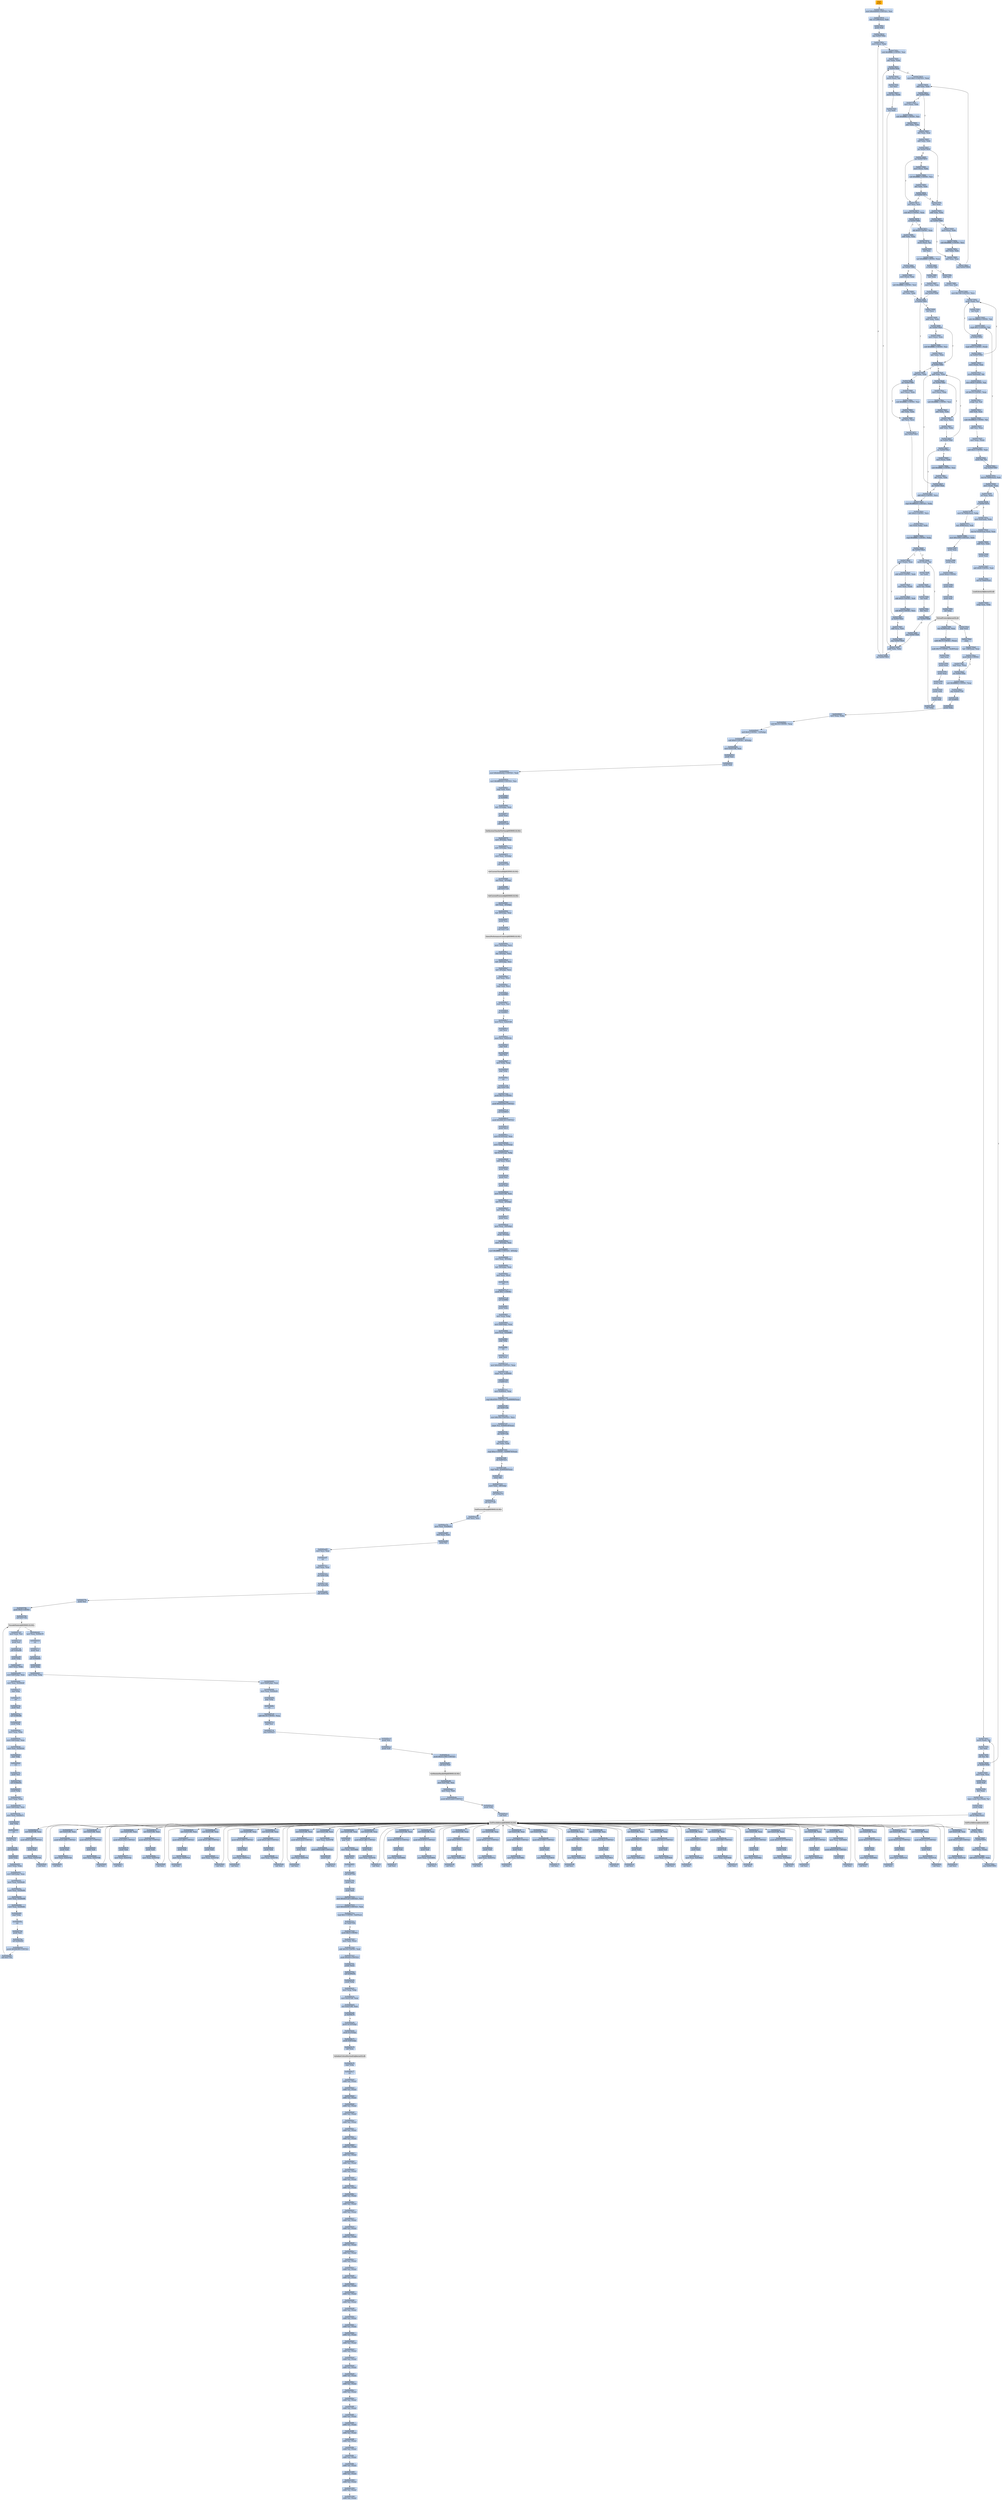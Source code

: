 digraph G {
node[shape=rectangle,style=filled,fillcolor=lightsteelblue,color=lightsteelblue]
bgcolor="transparent"
a0x00475810pusha_[label="start\npusha ",fillcolor="orange",color="lightgrey"];
a0x00475811movl_0x44d000UINT32_esi[label="0x00475811\nmovl $0x44d000<UINT32>, %esi"];
a0x00475816leal__311296esi__edi[label="0x00475816\nleal -311296(%esi), %edi"];
a0x0047581cpushl_edi[label="0x0047581c\npushl %edi"];
a0x0047581djmp_0x0047582a[label="0x0047581d\njmp 0x0047582a"];
a0x0047582amovl_esi__ebx[label="0x0047582a\nmovl (%esi), %ebx"];
a0x0047582csubl_0xfffffffcUINT8_esi[label="0x0047582c\nsubl $0xfffffffc<UINT8>, %esi"];
a0x0047582fadcl_ebx_ebx[label="0x0047582f\nadcl %ebx, %ebx"];
a0x00475831jb_0x00475820[label="0x00475831\njb 0x00475820"];
a0x00475820movb_esi__al[label="0x00475820\nmovb (%esi), %al"];
a0x00475822incl_esi[label="0x00475822\nincl %esi"];
a0x00475823movb_al_edi_[label="0x00475823\nmovb %al, (%edi)"];
a0x00475825incl_edi[label="0x00475825\nincl %edi"];
a0x00475826addl_ebx_ebx[label="0x00475826\naddl %ebx, %ebx"];
a0x00475828jne_0x00475831[label="0x00475828\njne 0x00475831"];
a0x00475833movl_0x1UINT32_eax[label="0x00475833\nmovl $0x1<UINT32>, %eax"];
a0x00475838addl_ebx_ebx[label="0x00475838\naddl %ebx, %ebx"];
a0x0047583ajne_0x00475843[label="0x0047583a\njne 0x00475843"];
a0x00475843adcl_eax_eax[label="0x00475843\nadcl %eax, %eax"];
a0x00475845addl_ebx_ebx[label="0x00475845\naddl %ebx, %ebx"];
a0x00475847jae_0x00475854[label="0x00475847\njae 0x00475854"];
a0x00475849jne_0x00475873[label="0x00475849\njne 0x00475873"];
a0x00475873xorl_ecx_ecx[label="0x00475873\nxorl %ecx, %ecx"];
a0x00475875subl_0x3UINT8_eax[label="0x00475875\nsubl $0x3<UINT8>, %eax"];
a0x00475878jb_0x0047588b[label="0x00475878\njb 0x0047588b"];
a0x0047587ashll_0x8UINT8_eax[label="0x0047587a\nshll $0x8<UINT8>, %eax"];
a0x0047587dmovb_esi__al[label="0x0047587d\nmovb (%esi), %al"];
a0x0047587fincl_esi[label="0x0047587f\nincl %esi"];
a0x00475880xorl_0xffffffffUINT8_eax[label="0x00475880\nxorl $0xffffffff<UINT8>, %eax"];
a0x00475883je_0x004758fa[label="0x00475883\nje 0x004758fa"];
a0x00475885sarl_eax[label="0x00475885\nsarl %eax"];
a0x00475887movl_eax_ebp[label="0x00475887\nmovl %eax, %ebp"];
a0x00475889jmp_0x00475896[label="0x00475889\njmp 0x00475896"];
a0x00475896jb_0x00475864[label="0x00475896\njb 0x00475864"];
a0x00475864addl_ebx_ebx[label="0x00475864\naddl %ebx, %ebx"];
a0x00475866jne_0x0047586f[label="0x00475866\njne 0x0047586f"];
a0x0047586fadcl_ecx_ecx[label="0x0047586f\nadcl %ecx, %ecx"];
a0x00475871jmp_0x004758c5[label="0x00475871\njmp 0x004758c5"];
a0x004758c5cmpl_0xfffffb00UINT32_ebp[label="0x004758c5\ncmpl $0xfffffb00<UINT32>, %ebp"];
a0x004758cbadcl_0x2UINT8_ecx[label="0x004758cb\nadcl $0x2<UINT8>, %ecx"];
a0x004758celeal_ediebp__edx[label="0x004758ce\nleal (%edi,%ebp), %edx"];
a0x004758d1cmpl_0xfffffffcUINT8_ebp[label="0x004758d1\ncmpl $0xfffffffc<UINT8>, %ebp"];
a0x004758d4jbe_0x004758e4[label="0x004758d4\njbe 0x004758e4"];
a0x004758e4movl_edx__eax[label="0x004758e4\nmovl (%edx), %eax"];
a0x004758e6addl_0x4UINT8_edx[label="0x004758e6\naddl $0x4<UINT8>, %edx"];
a0x004758e9movl_eax_edi_[label="0x004758e9\nmovl %eax, (%edi)"];
a0x004758ebaddl_0x4UINT8_edi[label="0x004758eb\naddl $0x4<UINT8>, %edi"];
a0x004758eesubl_0x4UINT8_ecx[label="0x004758ee\nsubl $0x4<UINT8>, %ecx"];
a0x004758f1ja_0x004758e4[label="0x004758f1\nja 0x004758e4"];
a0x004758f3addl_ecx_edi[label="0x004758f3\naddl %ecx, %edi"];
a0x004758f5jmp_0x00475826[label="0x004758f5\njmp 0x00475826"];
a0x00475898incl_ecx[label="0x00475898\nincl %ecx"];
a0x00475899addl_ebx_ebx[label="0x00475899\naddl %ebx, %ebx"];
a0x0047589bjne_0x004758a4[label="0x0047589b\njne 0x004758a4"];
a0x004758a4jb_0x00475864[label="0x004758a4\njb 0x00475864"];
a0x0047588baddl_ebx_ebx[label="0x0047588b\naddl %ebx, %ebx"];
a0x0047588djne_0x00475896[label="0x0047588d\njne 0x00475896"];
a0x004758a6addl_ebx_ebx[label="0x004758a6\naddl %ebx, %ebx"];
a0x004758a8jne_0x004758b1[label="0x004758a8\njne 0x004758b1"];
a0x004758b1adcl_ecx_ecx[label="0x004758b1\nadcl %ecx, %ecx"];
a0x004758b3addl_ebx_ebx[label="0x004758b3\naddl %ebx, %ebx"];
a0x004758b5jae_0x004758a6[label="0x004758b5\njae 0x004758a6"];
a0x004758b7jne_0x004758c2[label="0x004758b7\njne 0x004758c2"];
a0x004758c2addl_0x2UINT8_ecx[label="0x004758c2\naddl $0x2<UINT8>, %ecx"];
a0x004758d6movb_edx__al[label="0x004758d6\nmovb (%edx), %al"];
a0x004758d8incl_edx[label="0x004758d8\nincl %edx"];
a0x004758d9movb_al_edi_[label="0x004758d9\nmovb %al, (%edi)"];
a0x004758dbincl_edi[label="0x004758db\nincl %edi"];
a0x004758dcdecl_ecx[label="0x004758dc\ndecl %ecx"];
a0x004758ddjne_0x004758d6[label="0x004758dd\njne 0x004758d6"];
a0x004758dfjmp_0x00475826[label="0x004758df\njmp 0x00475826"];
a0x0047583cmovl_esi__ebx[label="0x0047583c\nmovl (%esi), %ebx"];
a0x0047583esubl_0xfffffffcUINT8_esi[label="0x0047583e\nsubl $0xfffffffc<UINT8>, %esi"];
a0x00475841adcl_ebx_ebx[label="0x00475841\nadcl %ebx, %ebx"];
a0x00475854decl_eax[label="0x00475854\ndecl %eax"];
a0x00475855addl_ebx_ebx[label="0x00475855\naddl %ebx, %ebx"];
a0x00475857jne_0x00475860[label="0x00475857\njne 0x00475860"];
a0x00475860adcl_eax_eax[label="0x00475860\nadcl %eax, %eax"];
a0x00475862jmp_0x00475838[label="0x00475862\njmp 0x00475838"];
a0x0047588fmovl_esi__ebx[label="0x0047588f\nmovl (%esi), %ebx"];
a0x00475891subl_0xfffffffcUINT8_esi[label="0x00475891\nsubl $0xfffffffc<UINT8>, %esi"];
a0x00475894adcl_ebx_ebx[label="0x00475894\nadcl %ebx, %ebx"];
a0x0047584bmovl_esi__ebx[label="0x0047584b\nmovl (%esi), %ebx"];
a0x0047584dsubl_0xfffffffcUINT8_esi[label="0x0047584d\nsubl $0xfffffffc<UINT8>, %esi"];
a0x00475850adcl_ebx_ebx[label="0x00475850\nadcl %ebx, %ebx"];
a0x00475852jb_0x00475873[label="0x00475852\njb 0x00475873"];
a0x00475868movl_esi__ebx[label="0x00475868\nmovl (%esi), %ebx"];
a0x0047586asubl_0xfffffffcUINT8_esi[label="0x0047586a\nsubl $0xfffffffc<UINT8>, %esi"];
a0x0047586dadcl_ebx_ebx[label="0x0047586d\nadcl %ebx, %ebx"];
a0x0047589dmovl_esi__ebx[label="0x0047589d\nmovl (%esi), %ebx"];
a0x0047589fsubl_0xfffffffcUINT8_esi[label="0x0047589f\nsubl $0xfffffffc<UINT8>, %esi"];
a0x004758a2adcl_ebx_ebx[label="0x004758a2\nadcl %ebx, %ebx"];
a0x00475859movl_esi__ebx[label="0x00475859\nmovl (%esi), %ebx"];
a0x0047585bsubl_0xfffffffcUINT8_esi[label="0x0047585b\nsubl $0xfffffffc<UINT8>, %esi"];
a0x0047585eadcl_ebx_ebx[label="0x0047585e\nadcl %ebx, %ebx"];
a0x004758aamovl_esi__ebx[label="0x004758aa\nmovl (%esi), %ebx"];
a0x004758acsubl_0xfffffffcUINT8_esi[label="0x004758ac\nsubl $0xfffffffc<UINT8>, %esi"];
a0x004758afadcl_ebx_ebx[label="0x004758af\nadcl %ebx, %ebx"];
a0x004758b9movl_esi__ebx[label="0x004758b9\nmovl (%esi), %ebx"];
a0x004758bbsubl_0xfffffffcUINT8_esi[label="0x004758bb\nsubl $0xfffffffc<UINT8>, %esi"];
a0x004758beadcl_ebx_ebx[label="0x004758be\nadcl %ebx, %ebx"];
a0x004758c0jae_0x004758a6[label="0x004758c0\njae 0x004758a6"];
a0x004758fapopl_esi[label="0x004758fa\npopl %esi"];
a0x004758fbmovl_esi_edi[label="0x004758fb\nmovl %esi, %edi"];
a0x004758fdmovl_0x7dfUINT32_ecx[label="0x004758fd\nmovl $0x7df<UINT32>, %ecx"];
a0x00475902movb_edi__al[label="0x00475902\nmovb (%edi), %al"];
a0x00475904incl_edi[label="0x00475904\nincl %edi"];
a0x00475905subb_0xffffffe8UINT8_al[label="0x00475905\nsubb $0xffffffe8<UINT8>, %al"];
a0x00475907cmpb_0x1UINT8_al[label="0x00475907\ncmpb $0x1<UINT8>, %al"];
a0x00475909ja_0x00475902[label="0x00475909\nja 0x00475902"];
a0x0047590bcmpb_0x5UINT8_edi_[label="0x0047590b\ncmpb $0x5<UINT8>, (%edi)"];
a0x0047590ejne_0x00475902[label="0x0047590e\njne 0x00475902"];
a0x00475910movl_edi__eax[label="0x00475910\nmovl (%edi), %eax"];
a0x00475912movb_0x4edi__bl[label="0x00475912\nmovb 0x4(%edi), %bl"];
a0x00475915shrw_0x8UINT8_ax[label="0x00475915\nshrw $0x8<UINT8>, %ax"];
a0x00475919roll_0x10UINT8_eax[label="0x00475919\nroll $0x10<UINT8>, %eax"];
a0x0047591cxchgb_al_ah[label="0x0047591c\nxchgb %al, %ah"];
a0x0047591esubl_edi_eax[label="0x0047591e\nsubl %edi, %eax"];
a0x00475920subb_0xffffffe8UINT8_bl[label="0x00475920\nsubb $0xffffffe8<UINT8>, %bl"];
a0x00475923addl_esi_eax[label="0x00475923\naddl %esi, %eax"];
a0x00475925movl_eax_edi_[label="0x00475925\nmovl %eax, (%edi)"];
a0x00475927addl_0x5UINT8_edi[label="0x00475927\naddl $0x5<UINT8>, %edi"];
a0x0047592amovb_bl_al[label="0x0047592a\nmovb %bl, %al"];
a0x0047592cloop_0x00475907[label="0x0047592c\nloop 0x00475907"];
a0x0047592eleal_0x73000esi__edi[label="0x0047592e\nleal 0x73000(%esi), %edi"];
a0x00475934movl_edi__eax[label="0x00475934\nmovl (%edi), %eax"];
a0x00475936orl_eax_eax[label="0x00475936\norl %eax, %eax"];
a0x00475938je_0x00475976[label="0x00475938\nje 0x00475976"];
a0x0047593amovl_0x4edi__ebx[label="0x0047593a\nmovl 0x4(%edi), %ebx"];
a0x0047593dleal_0x755e0eaxesi__eax[label="0x0047593d\nleal 0x755e0(%eax,%esi), %eax"];
a0x00475944addl_esi_ebx[label="0x00475944\naddl %esi, %ebx"];
a0x00475946pushl_eax[label="0x00475946\npushl %eax"];
a0x00475947addl_0x8UINT8_edi[label="0x00475947\naddl $0x8<UINT8>, %edi"];
a0x0047594acall_0x75684esi_[label="0x0047594a\ncall 0x75684(%esi)"];
LoadLibraryA_kernel32_dll[label="LoadLibraryA@kernel32.dll",fillcolor="lightgrey",color="lightgrey"];
a0x00475950xchgl_eax_ebp[label="0x00475950\nxchgl %eax, %ebp"];
a0x00475951movb_edi__al[label="0x00475951\nmovb (%edi), %al"];
a0x00475953incl_edi[label="0x00475953\nincl %edi"];
a0x00475954orb_al_al[label="0x00475954\norb %al, %al"];
a0x00475956je_0x00475934[label="0x00475956\nje 0x00475934"];
a0x00475958movl_edi_ecx[label="0x00475958\nmovl %edi, %ecx"];
a0x0047595apushl_edi[label="0x0047595a\npushl %edi"];
a0x0047595bdecl_eax[label="0x0047595b\ndecl %eax"];
a0x0047595crepnz_scasb_es_edi__al[label="0x0047595c\nrepnz scasb %es:(%edi), %al"];
a0x0047595epushl_ebp[label="0x0047595e\npushl %ebp"];
a0x0047595fcall_0x7568cesi_[label="0x0047595f\ncall 0x7568c(%esi)"];
GetProcAddress_kernel32_dll[label="GetProcAddress@kernel32.dll",fillcolor="lightgrey",color="lightgrey"];
a0x00475965orl_eax_eax[label="0x00475965\norl %eax, %eax"];
a0x00475967je_0x00475970[label="0x00475967\nje 0x00475970"];
a0x00475969movl_eax_ebx_[label="0x00475969\nmovl %eax, (%ebx)"];
a0x0047596baddl_0x4UINT8_ebx[label="0x0047596b\naddl $0x4<UINT8>, %ebx"];
a0x0047596ejmp_0x00475951[label="0x0047596e\njmp 0x00475951"];
GetProcAddress_KERNEL32_DLL[label="GetProcAddress@KERNEL32.DLL",fillcolor="lightgrey",color="lightgrey"];
a0x00475976movl_0x75690esi__ebp[label="0x00475976\nmovl 0x75690(%esi), %ebp"];
a0x0047597cleal__4096esi__edi[label="0x0047597c\nleal -4096(%esi), %edi"];
a0x00475982movl_0x1000UINT32_ebx[label="0x00475982\nmovl $0x1000<UINT32>, %ebx"];
a0x00475987pushl_eax[label="0x00475987\npushl %eax"];
a0x00475988pushl_esp[label="0x00475988\npushl %esp"];
a0x00475989pushl_0x4UINT8[label="0x00475989\npushl $0x4<UINT8>"];
a0x0047598bpushl_ebx[label="0x0047598b\npushl %ebx"];
a0x0047598cpushl_edi[label="0x0047598c\npushl %edi"];
a0x0047598dcall_ebp[label="0x0047598d\ncall %ebp"];
VirtualProtect_kernel32_dll[label="VirtualProtect@kernel32.dll",fillcolor="lightgrey",color="lightgrey"];
a0x0047598fleal_0x20fedi__eax[label="0x0047598f\nleal 0x20f(%edi), %eax"];
a0x00475995andb_0x7fUINT8_eax_[label="0x00475995\nandb $0x7f<UINT8>, (%eax)"];
a0x00475998andb_0x7fUINT8_0x28eax_[label="0x00475998\nandb $0x7f<UINT8>, 0x28(%eax)"];
a0x0047599cpopl_eax[label="0x0047599c\npopl %eax"];
a0x0047599dpushl_eax[label="0x0047599d\npushl %eax"];
a0x0047599epushl_esp[label="0x0047599e\npushl %esp"];
a0x0047599fpushl_eax[label="0x0047599f\npushl %eax"];
a0x004759a0pushl_ebx[label="0x004759a0\npushl %ebx"];
a0x004759a1pushl_edi[label="0x004759a1\npushl %edi"];
a0x004759a2call_ebp[label="0x004759a2\ncall %ebp"];
a0x004759a4popl_eax[label="0x004759a4\npopl %eax"];
a0x004759a5popa_[label="0x004759a5\npopa "];
a0x004759a6leal__128esp__eax[label="0x004759a6\nleal -128(%esp), %eax"];
a0x004759aapushl_0x0UINT8[label="0x004759aa\npushl $0x0<UINT8>"];
a0x004759accmpl_eax_esp[label="0x004759ac\ncmpl %eax, %esp"];
a0x004759aejne_0x004759aa[label="0x004759ae\njne 0x004759aa"];
a0x004759b0subl_0xffffff80UINT8_esp[label="0x004759b0\nsubl $0xffffff80<UINT8>, %esp"];
a0x004759b3jmp_0x00407336[label="0x004759b3\njmp 0x00407336"];
a0x00407336call_0x40f93f[label="0x00407336\ncall 0x40f93f"];
a0x0040f93fpushl_ebp[label="0x0040f93f\npushl %ebp"];
a0x0040f940movl_esp_ebp[label="0x0040f940\nmovl %esp, %ebp"];
a0x0040f942subl_0x14UINT8_esp[label="0x0040f942\nsubl $0x14<UINT8>, %esp"];
a0x0040f945andl_0x0UINT8__12ebp_[label="0x0040f945\nandl $0x0<UINT8>, -12(%ebp)"];
a0x0040f949andl_0x0UINT8__8ebp_[label="0x0040f949\nandl $0x0<UINT8>, -8(%ebp)"];
a0x0040f94dmovl_0x425188_eax[label="0x0040f94d\nmovl 0x425188, %eax"];
a0x0040f952pushl_esi[label="0x0040f952\npushl %esi"];
a0x0040f953pushl_edi[label="0x0040f953\npushl %edi"];
a0x0040f954movl_0xbb40e64eUINT32_edi[label="0x0040f954\nmovl $0xbb40e64e<UINT32>, %edi"];
a0x0040f959movl_0xffff0000UINT32_esi[label="0x0040f959\nmovl $0xffff0000<UINT32>, %esi"];
a0x0040f95ecmpl_edi_eax[label="0x0040f95e\ncmpl %edi, %eax"];
a0x0040f960je_0x40f96f[label="0x0040f960\nje 0x40f96f"];
a0x0040f96fleal__12ebp__eax[label="0x0040f96f\nleal -12(%ebp), %eax"];
a0x0040f972pushl_eax[label="0x0040f972\npushl %eax"];
a0x0040f973call_0x4171a8[label="0x0040f973\ncall 0x4171a8"];
GetSystemTimeAsFileTime_KERNEL32_DLL[label="GetSystemTimeAsFileTime@KERNEL32.DLL",fillcolor="lightgrey",color="lightgrey"];
a0x0040f979movl__8ebp__eax[label="0x0040f979\nmovl -8(%ebp), %eax"];
a0x0040f97cxorl__12ebp__eax[label="0x0040f97c\nxorl -12(%ebp), %eax"];
a0x0040f97fmovl_eax__4ebp_[label="0x0040f97f\nmovl %eax, -4(%ebp)"];
a0x0040f982call_0x417138[label="0x0040f982\ncall 0x417138"];
GetCurrentThreadId_KERNEL32_DLL[label="GetCurrentThreadId@KERNEL32.DLL",fillcolor="lightgrey",color="lightgrey"];
a0x0040f988xorl_eax__4ebp_[label="0x0040f988\nxorl %eax, -4(%ebp)"];
a0x0040f98bcall_0x4171a4[label="0x0040f98b\ncall 0x4171a4"];
GetCurrentProcessId_KERNEL32_DLL[label="GetCurrentProcessId@KERNEL32.DLL",fillcolor="lightgrey",color="lightgrey"];
a0x0040f991xorl_eax__4ebp_[label="0x0040f991\nxorl %eax, -4(%ebp)"];
a0x0040f994leal__20ebp__eax[label="0x0040f994\nleal -20(%ebp), %eax"];
a0x0040f997pushl_eax[label="0x0040f997\npushl %eax"];
a0x0040f998call_0x4171a0[label="0x0040f998\ncall 0x4171a0"];
QueryPerformanceCounter_KERNEL32_DLL[label="QueryPerformanceCounter@KERNEL32.DLL",fillcolor="lightgrey",color="lightgrey"];
a0x0040f99emovl__16ebp__ecx[label="0x0040f99e\nmovl -16(%ebp), %ecx"];
a0x0040f9a1leal__4ebp__eax[label="0x0040f9a1\nleal -4(%ebp), %eax"];
a0x0040f9a4xorl__20ebp__ecx[label="0x0040f9a4\nxorl -20(%ebp), %ecx"];
a0x0040f9a7xorl__4ebp__ecx[label="0x0040f9a7\nxorl -4(%ebp), %ecx"];
a0x0040f9aaxorl_eax_ecx[label="0x0040f9aa\nxorl %eax, %ecx"];
a0x0040f9accmpl_edi_ecx[label="0x0040f9ac\ncmpl %edi, %ecx"];
a0x0040f9aejne_0x40f9b7[label="0x0040f9ae\njne 0x40f9b7"];
a0x0040f9b7testl_ecx_esi[label="0x0040f9b7\ntestl %ecx, %esi"];
a0x0040f9b9jne_0x40f9c7[label="0x0040f9b9\njne 0x40f9c7"];
a0x0040f9c7movl_ecx_0x425188[label="0x0040f9c7\nmovl %ecx, 0x425188"];
a0x0040f9cdnotl_ecx[label="0x0040f9cd\nnotl %ecx"];
a0x0040f9cfmovl_ecx_0x42518c[label="0x0040f9cf\nmovl %ecx, 0x42518c"];
a0x0040f9d5popl_edi[label="0x0040f9d5\npopl %edi"];
a0x0040f9d6popl_esi[label="0x0040f9d6\npopl %esi"];
a0x0040f9d7movl_ebp_esp[label="0x0040f9d7\nmovl %ebp, %esp"];
a0x0040f9d9popl_ebp[label="0x0040f9d9\npopl %ebp"];
a0x0040f9daret[label="0x0040f9da\nret"];
a0x0040733bjmp_0x4071bb[label="0x0040733b\njmp 0x4071bb"];
a0x004071bbpushl_0x14UINT8[label="0x004071bb\npushl $0x14<UINT8>"];
a0x004071bdpushl_0x422d50UINT32[label="0x004071bd\npushl $0x422d50<UINT32>"];
a0x004071c2call_0x4080c0[label="0x004071c2\ncall 0x4080c0"];
a0x004080c0pushl_0x408120UINT32[label="0x004080c0\npushl $0x408120<UINT32>"];
a0x004080c5pushl_fs_0[label="0x004080c5\npushl %fs:0"];
a0x004080ccmovl_0x10esp__eax[label="0x004080cc\nmovl 0x10(%esp), %eax"];
a0x004080d0movl_ebp_0x10esp_[label="0x004080d0\nmovl %ebp, 0x10(%esp)"];
a0x004080d4leal_0x10esp__ebp[label="0x004080d4\nleal 0x10(%esp), %ebp"];
a0x004080d8subl_eax_esp[label="0x004080d8\nsubl %eax, %esp"];
a0x004080dapushl_ebx[label="0x004080da\npushl %ebx"];
a0x004080dbpushl_esi[label="0x004080db\npushl %esi"];
a0x004080dcpushl_edi[label="0x004080dc\npushl %edi"];
a0x004080ddmovl_0x425188_eax[label="0x004080dd\nmovl 0x425188, %eax"];
a0x004080e2xorl_eax__4ebp_[label="0x004080e2\nxorl %eax, -4(%ebp)"];
a0x004080e5xorl_ebp_eax[label="0x004080e5\nxorl %ebp, %eax"];
a0x004080e7pushl_eax[label="0x004080e7\npushl %eax"];
a0x004080e8movl_esp__24ebp_[label="0x004080e8\nmovl %esp, -24(%ebp)"];
a0x004080ebpushl__8ebp_[label="0x004080eb\npushl -8(%ebp)"];
a0x004080eemovl__4ebp__eax[label="0x004080ee\nmovl -4(%ebp), %eax"];
a0x004080f1movl_0xfffffffeUINT32__4ebp_[label="0x004080f1\nmovl $0xfffffffe<UINT32>, -4(%ebp)"];
a0x004080f8movl_eax__8ebp_[label="0x004080f8\nmovl %eax, -8(%ebp)"];
a0x004080fbleal__16ebp__eax[label="0x004080fb\nleal -16(%ebp), %eax"];
a0x004080femovl_eax_fs_0[label="0x004080fe\nmovl %eax, %fs:0"];
a0x00408104ret[label="0x00408104\nret"];
a0x004071c7pushl_0x1UINT8[label="0x004071c7\npushl $0x1<UINT8>"];
a0x004071c9call_0x40f8f2[label="0x004071c9\ncall 0x40f8f2"];
a0x0040f8f2pushl_ebp[label="0x0040f8f2\npushl %ebp"];
a0x0040f8f3movl_esp_ebp[label="0x0040f8f3\nmovl %esp, %ebp"];
a0x0040f8f5movl_0x8ebp__eax[label="0x0040f8f5\nmovl 0x8(%ebp), %eax"];
a0x0040f8f8movl_eax_0x4264f8[label="0x0040f8f8\nmovl %eax, 0x4264f8"];
a0x0040f8fdpopl_ebp[label="0x0040f8fd\npopl %ebp"];
a0x0040f8feret[label="0x0040f8fe\nret"];
a0x004071cepopl_ecx[label="0x004071ce\npopl %ecx"];
a0x004071cfmovl_0x5a4dUINT32_eax[label="0x004071cf\nmovl $0x5a4d<UINT32>, %eax"];
a0x004071d4cmpw_ax_0x400000[label="0x004071d4\ncmpw %ax, 0x400000"];
a0x004071dbje_0x4071e1[label="0x004071db\nje 0x4071e1"];
a0x004071e1movl_0x40003c_eax[label="0x004071e1\nmovl 0x40003c, %eax"];
a0x004071e6cmpl_0x4550UINT32_0x400000eax_[label="0x004071e6\ncmpl $0x4550<UINT32>, 0x400000(%eax)"];
a0x004071f0jne_0x4071dd[label="0x004071f0\njne 0x4071dd"];
a0x004071f2movl_0x10bUINT32_ecx[label="0x004071f2\nmovl $0x10b<UINT32>, %ecx"];
a0x004071f7cmpw_cx_0x400018eax_[label="0x004071f7\ncmpw %cx, 0x400018(%eax)"];
a0x004071fejne_0x4071dd[label="0x004071fe\njne 0x4071dd"];
a0x00407200xorl_ebx_ebx[label="0x00407200\nxorl %ebx, %ebx"];
a0x00407202cmpl_0xeUINT8_0x400074eax_[label="0x00407202\ncmpl $0xe<UINT8>, 0x400074(%eax)"];
a0x00407209jbe_0x407214[label="0x00407209\njbe 0x407214"];
a0x0040720bcmpl_ebx_0x4000e8eax_[label="0x0040720b\ncmpl %ebx, 0x4000e8(%eax)"];
a0x00407211setne_bl[label="0x00407211\nsetne %bl"];
a0x00407214movl_ebx__28ebp_[label="0x00407214\nmovl %ebx, -28(%ebp)"];
a0x00407217call_0x40ae73[label="0x00407217\ncall 0x40ae73"];
a0x0040ae73call_0x417198[label="0x0040ae73\ncall 0x417198"];
GetProcessHeap_KERNEL32_DLL[label="GetProcessHeap@KERNEL32.DLL",fillcolor="lightgrey",color="lightgrey"];
a0x0040ae79xorl_ecx_ecx[label="0x0040ae79\nxorl %ecx, %ecx"];
a0x0040ae7bmovl_eax_0x426b50[label="0x0040ae7b\nmovl %eax, 0x426b50"];
a0x0040ae80testl_eax_eax[label="0x0040ae80\ntestl %eax, %eax"];
a0x0040ae82setne_cl[label="0x0040ae82\nsetne %cl"];
a0x0040ae85movl_ecx_eax[label="0x0040ae85\nmovl %ecx, %eax"];
a0x0040ae87ret[label="0x0040ae87\nret"];
a0x0040721ctestl_eax_eax[label="0x0040721c\ntestl %eax, %eax"];
a0x0040721ejne_0x407228[label="0x0040721e\njne 0x407228"];
a0x00407228call_0x40ad5b[label="0x00407228\ncall 0x40ad5b"];
a0x0040ad5bcall_0x40579a[label="0x0040ad5b\ncall 0x40579a"];
a0x0040579apushl_esi[label="0x0040579a\npushl %esi"];
a0x0040579bpushl_0x0UINT8[label="0x0040579b\npushl $0x0<UINT8>"];
a0x0040579dcall_0x41710c[label="0x0040579d\ncall 0x41710c"];
EncodePointer_KERNEL32_DLL[label="EncodePointer@KERNEL32.DLL",fillcolor="lightgrey",color="lightgrey"];
a0x004057a3movl_eax_esi[label="0x004057a3\nmovl %eax, %esi"];
a0x004057a5pushl_esi[label="0x004057a5\npushl %esi"];
a0x004057a6call_0x40ae66[label="0x004057a6\ncall 0x40ae66"];
a0x0040ae66pushl_ebp[label="0x0040ae66\npushl %ebp"];
a0x0040ae67movl_esp_ebp[label="0x0040ae67\nmovl %esp, %ebp"];
a0x0040ae69movl_0x8ebp__eax[label="0x0040ae69\nmovl 0x8(%ebp), %eax"];
a0x0040ae6cmovl_eax_0x426b48[label="0x0040ae6c\nmovl %eax, 0x426b48"];
a0x0040ae71popl_ebp[label="0x0040ae71\npopl %ebp"];
a0x0040ae72ret[label="0x0040ae72\nret"];
a0x004057abpushl_esi[label="0x004057ab\npushl %esi"];
a0x004057accall_0x4083d9[label="0x004057ac\ncall 0x4083d9"];
a0x004083d9pushl_ebp[label="0x004083d9\npushl %ebp"];
a0x004083damovl_esp_ebp[label="0x004083da\nmovl %esp, %ebp"];
a0x004083dcmovl_0x8ebp__eax[label="0x004083dc\nmovl 0x8(%ebp), %eax"];
a0x004083dfmovl_eax_0x4263e4[label="0x004083df\nmovl %eax, 0x4263e4"];
a0x004083e4popl_ebp[label="0x004083e4\npopl %ebp"];
a0x004083e5ret[label="0x004083e5\nret"];
a0x004057b1pushl_esi[label="0x004057b1\npushl %esi"];
a0x004057b2call_0x40b435[label="0x004057b2\ncall 0x40b435"];
a0x0040b435pushl_ebp[label="0x0040b435\npushl %ebp"];
a0x0040b436movl_esp_ebp[label="0x0040b436\nmovl %esp, %ebp"];
a0x0040b438movl_0x8ebp__eax[label="0x0040b438\nmovl 0x8(%ebp), %eax"];
a0x0040b43bmovl_eax_0x426e7c[label="0x0040b43b\nmovl %eax, 0x426e7c"];
a0x0040b440popl_ebp[label="0x0040b440\npopl %ebp"];
a0x0040b441ret[label="0x0040b441\nret"];
a0x004057b7pushl_esi[label="0x004057b7\npushl %esi"];
a0x004057b8call_0x40b44f[label="0x004057b8\ncall 0x40b44f"];
a0x0040b44fpushl_ebp[label="0x0040b44f\npushl %ebp"];
a0x0040b450movl_esp_ebp[label="0x0040b450\nmovl %esp, %ebp"];
a0x0040b452movl_0x8ebp__eax[label="0x0040b452\nmovl 0x8(%ebp), %eax"];
a0x0040b455movl_eax_0x426e80[label="0x0040b455\nmovl %eax, 0x426e80"];
a0x0040b45amovl_eax_0x426e84[label="0x0040b45a\nmovl %eax, 0x426e84"];
a0x0040b45fmovl_eax_0x426e88[label="0x0040b45f\nmovl %eax, 0x426e88"];
a0x0040b464movl_eax_0x426e8c[label="0x0040b464\nmovl %eax, 0x426e8c"];
a0x0040b469popl_ebp[label="0x0040b469\npopl %ebp"];
a0x0040b46aret[label="0x0040b46a\nret"];
a0x004057bdpushl_esi[label="0x004057bd\npushl %esi"];
a0x004057becall_0x40b424[label="0x004057be\ncall 0x40b424"];
a0x0040b424pushl_0x40b3f0UINT32[label="0x0040b424\npushl $0x40b3f0<UINT32>"];
a0x0040b429call_0x41710c[label="0x0040b429\ncall 0x41710c"];
a0x0040b42fmovl_eax_0x426e78[label="0x0040b42f\nmovl %eax, 0x426e78"];
a0x0040b434ret[label="0x0040b434\nret"];
a0x004057c3pushl_esi[label="0x004057c3\npushl %esi"];
a0x004057c4call_0x40b660[label="0x004057c4\ncall 0x40b660"];
a0x0040b660pushl_ebp[label="0x0040b660\npushl %ebp"];
a0x0040b661movl_esp_ebp[label="0x0040b661\nmovl %esp, %ebp"];
a0x0040b663movl_0x8ebp__eax[label="0x0040b663\nmovl 0x8(%ebp), %eax"];
a0x0040b666movl_eax_0x426e94[label="0x0040b666\nmovl %eax, 0x426e94"];
a0x0040b66bpopl_ebp[label="0x0040b66b\npopl %ebp"];
a0x0040b66cret[label="0x0040b66c\nret"];
a0x004057c9addl_0x18UINT8_esp[label="0x004057c9\naddl $0x18<UINT8>, %esp"];
a0x004057ccpopl_esi[label="0x004057cc\npopl %esi"];
a0x004057cdjmp_0x409ac9[label="0x004057cd\njmp 0x409ac9"];
a0x00409ac9pushl_esi[label="0x00409ac9\npushl %esi"];
a0x00409acapushl_edi[label="0x00409aca\npushl %edi"];
a0x00409acbpushl_0x41e394UINT32[label="0x00409acb\npushl $0x41e394<UINT32>"];
a0x00409ad0call_0x4170c8[label="0x00409ad0\ncall 0x4170c8"];
GetModuleHandleW_KERNEL32_DLL[label="GetModuleHandleW@KERNEL32.DLL",fillcolor="lightgrey",color="lightgrey"];
a0x00409ad6movl_0x4170dc_esi[label="0x00409ad6\nmovl 0x4170dc, %esi"];
a0x00409adcmovl_eax_edi[label="0x00409adc\nmovl %eax, %edi"];
a0x00409adepushl_0x41eeb0UINT32[label="0x00409ade\npushl $0x41eeb0<UINT32>"];
a0x00409ae3pushl_edi[label="0x00409ae3\npushl %edi"];
a0x00409ae4call_esi[label="0x00409ae4\ncall %esi"];
a0x00409ae6xorl_0x425188_eax[label="0x00409ae6\nxorl 0x425188, %eax"];
a0x00409aecpushl_0x41eebcUINT32[label="0x00409aec\npushl $0x41eebc<UINT32>"];
a0x00409af1pushl_edi[label="0x00409af1\npushl %edi"];
a0x00409af2movl_eax_0x4337c0[label="0x00409af2\nmovl %eax, 0x4337c0"];
a0x00409af7call_esi[label="0x00409af7\ncall %esi"];
a0x00409af9xorl_0x425188_eax[label="0x00409af9\nxorl 0x425188, %eax"];
a0x00409affpushl_0x41eec4UINT32[label="0x00409aff\npushl $0x41eec4<UINT32>"];
a0x00409b04pushl_edi[label="0x00409b04\npushl %edi"];
a0x00409b05movl_eax_0x4337c4[label="0x00409b05\nmovl %eax, 0x4337c4"];
a0x00409b0acall_esi[label="0x00409b0a\ncall %esi"];
a0x00409b0cxorl_0x425188_eax[label="0x00409b0c\nxorl 0x425188, %eax"];
a0x00409b12pushl_0x41eed0UINT32[label="0x00409b12\npushl $0x41eed0<UINT32>"];
a0x00409b17pushl_edi[label="0x00409b17\npushl %edi"];
a0x00409b18movl_eax_0x4337c8[label="0x00409b18\nmovl %eax, 0x4337c8"];
a0x00409b1dcall_esi[label="0x00409b1d\ncall %esi"];
a0x00409b1fxorl_0x425188_eax[label="0x00409b1f\nxorl 0x425188, %eax"];
a0x00409b25pushl_0x41eedcUINT32[label="0x00409b25\npushl $0x41eedc<UINT32>"];
a0x00409b2apushl_edi[label="0x00409b2a\npushl %edi"];
a0x00409b2bmovl_eax_0x4337cc[label="0x00409b2b\nmovl %eax, 0x4337cc"];
a0x00409b30call_esi[label="0x00409b30\ncall %esi"];
a0x00409b32xorl_0x425188_eax[label="0x00409b32\nxorl 0x425188, %eax"];
a0x00409b38pushl_0x41eef8UINT32[label="0x00409b38\npushl $0x41eef8<UINT32>"];
a0x00409b3dpushl_edi[label="0x00409b3d\npushl %edi"];
a0x00409b3emovl_eax_0x4337d0[label="0x00409b3e\nmovl %eax, 0x4337d0"];
a0x00409b43call_esi[label="0x00409b43\ncall %esi"];
a0x00409b45xorl_0x425188_eax[label="0x00409b45\nxorl 0x425188, %eax"];
a0x00409b4bpushl_0x41ef08UINT32[label="0x00409b4b\npushl $0x41ef08<UINT32>"];
a0x00409b50pushl_edi[label="0x00409b50\npushl %edi"];
a0x00409b51movl_eax_0x4337d4[label="0x00409b51\nmovl %eax, 0x4337d4"];
a0x00409b56call_esi[label="0x00409b56\ncall %esi"];
a0x00409b58xorl_0x425188_eax[label="0x00409b58\nxorl 0x425188, %eax"];
a0x00409b5epushl_0x41ef1cUINT32[label="0x00409b5e\npushl $0x41ef1c<UINT32>"];
a0x00409b63pushl_edi[label="0x00409b63\npushl %edi"];
a0x00409b64movl_eax_0x4337d8[label="0x00409b64\nmovl %eax, 0x4337d8"];
a0x00409b69call_esi[label="0x00409b69\ncall %esi"];
a0x00409b6bxorl_0x425188_eax[label="0x00409b6b\nxorl 0x425188, %eax"];
a0x00409b71pushl_0x41ef34UINT32[label="0x00409b71\npushl $0x41ef34<UINT32>"];
a0x00409b76pushl_edi[label="0x00409b76\npushl %edi"];
a0x00409b77movl_eax_0x4337dc[label="0x00409b77\nmovl %eax, 0x4337dc"];
a0x00409b7ccall_esi[label="0x00409b7c\ncall %esi"];
a0x00409b7exorl_0x425188_eax[label="0x00409b7e\nxorl 0x425188, %eax"];
a0x00409b84pushl_0x41ef4cUINT32[label="0x00409b84\npushl $0x41ef4c<UINT32>"];
a0x00409b89pushl_edi[label="0x00409b89\npushl %edi"];
a0x00409b8amovl_eax_0x4337e0[label="0x00409b8a\nmovl %eax, 0x4337e0"];
a0x00409b8fcall_esi[label="0x00409b8f\ncall %esi"];
a0x00409b91xorl_0x425188_eax[label="0x00409b91\nxorl 0x425188, %eax"];
a0x00409b97pushl_0x41ef60UINT32[label="0x00409b97\npushl $0x41ef60<UINT32>"];
a0x00409b9cpushl_edi[label="0x00409b9c\npushl %edi"];
a0x00409b9dmovl_eax_0x4337e4[label="0x00409b9d\nmovl %eax, 0x4337e4"];
a0x00409ba2call_esi[label="0x00409ba2\ncall %esi"];
a0x00409ba4xorl_0x425188_eax[label="0x00409ba4\nxorl 0x425188, %eax"];
a0x00409baapushl_0x41ef80UINT32[label="0x00409baa\npushl $0x41ef80<UINT32>"];
a0x00409bafpushl_edi[label="0x00409baf\npushl %edi"];
a0x00409bb0movl_eax_0x4337e8[label="0x00409bb0\nmovl %eax, 0x4337e8"];
a0x00409bb5call_esi[label="0x00409bb5\ncall %esi"];
a0x00409bb7xorl_0x425188_eax[label="0x00409bb7\nxorl 0x425188, %eax"];
a0x00409bbdpushl_0x41ef98UINT32[label="0x00409bbd\npushl $0x41ef98<UINT32>"];
a0x00409bc2pushl_edi[label="0x00409bc2\npushl %edi"];
a0x00409bc3movl_eax_0x4337ec[label="0x00409bc3\nmovl %eax, 0x4337ec"];
a0x00409bc8call_esi[label="0x00409bc8\ncall %esi"];
a0x00409bcaxorl_0x425188_eax[label="0x00409bca\nxorl 0x425188, %eax"];
a0x00409bd0pushl_0x41efb0UINT32[label="0x00409bd0\npushl $0x41efb0<UINT32>"];
a0x00409bd5pushl_edi[label="0x00409bd5\npushl %edi"];
a0x00409bd6movl_eax_0x4337f0[label="0x00409bd6\nmovl %eax, 0x4337f0"];
a0x00409bdbcall_esi[label="0x00409bdb\ncall %esi"];
a0x00409bddxorl_0x425188_eax[label="0x00409bdd\nxorl 0x425188, %eax"];
a0x00409be3pushl_0x41efc4UINT32[label="0x00409be3\npushl $0x41efc4<UINT32>"];
a0x00409be8pushl_edi[label="0x00409be8\npushl %edi"];
a0x00409be9movl_eax_0x4337f4[label="0x00409be9\nmovl %eax, 0x4337f4"];
a0x00409beecall_esi[label="0x00409bee\ncall %esi"];
a0x00409bf0xorl_0x425188_eax[label="0x00409bf0\nxorl 0x425188, %eax"];
a0x00409bf6movl_eax_0x4337f8[label="0x00409bf6\nmovl %eax, 0x4337f8"];
a0x00409bfbpushl_0x41efd8UINT32[label="0x00409bfb\npushl $0x41efd8<UINT32>"];
a0x00409c00pushl_edi[label="0x00409c00\npushl %edi"];
a0x00409c01call_esi[label="0x00409c01\ncall %esi"];
a0x00409c03xorl_0x425188_eax[label="0x00409c03\nxorl 0x425188, %eax"];
a0x00409c09pushl_0x41eff4UINT32[label="0x00409c09\npushl $0x41eff4<UINT32>"];
a0x00409c0epushl_edi[label="0x00409c0e\npushl %edi"];
a0x00409c0fmovl_eax_0x4337fc[label="0x00409c0f\nmovl %eax, 0x4337fc"];
a0x00409c14call_esi[label="0x00409c14\ncall %esi"];
a0x00409c16xorl_0x425188_eax[label="0x00409c16\nxorl 0x425188, %eax"];
a0x00409c1cpushl_0x41f014UINT32[label="0x00409c1c\npushl $0x41f014<UINT32>"];
a0x00409c21pushl_edi[label="0x00409c21\npushl %edi"];
a0x00409c22movl_eax_0x433800[label="0x00409c22\nmovl %eax, 0x433800"];
a0x00409c27call_esi[label="0x00409c27\ncall %esi"];
a0x00409c29xorl_0x425188_eax[label="0x00409c29\nxorl 0x425188, %eax"];
a0x00409c2fpushl_0x41f030UINT32[label="0x00409c2f\npushl $0x41f030<UINT32>"];
a0x00409c34pushl_edi[label="0x00409c34\npushl %edi"];
a0x00409c35movl_eax_0x433804[label="0x00409c35\nmovl %eax, 0x433804"];
a0x00409c3acall_esi[label="0x00409c3a\ncall %esi"];
a0x00409c3cxorl_0x425188_eax[label="0x00409c3c\nxorl 0x425188, %eax"];
a0x00409c42pushl_0x41f050UINT32[label="0x00409c42\npushl $0x41f050<UINT32>"];
a0x00409c47pushl_edi[label="0x00409c47\npushl %edi"];
a0x00409c48movl_eax_0x433808[label="0x00409c48\nmovl %eax, 0x433808"];
a0x00409c4dcall_esi[label="0x00409c4d\ncall %esi"];
a0x00409c4fxorl_0x425188_eax[label="0x00409c4f\nxorl 0x425188, %eax"];
a0x00409c55pushl_0x41f064UINT32[label="0x00409c55\npushl $0x41f064<UINT32>"];
a0x00409c5apushl_edi[label="0x00409c5a\npushl %edi"];
a0x00409c5bmovl_eax_0x43380c[label="0x00409c5b\nmovl %eax, 0x43380c"];
a0x00409c60call_esi[label="0x00409c60\ncall %esi"];
a0x00409c62xorl_0x425188_eax[label="0x00409c62\nxorl 0x425188, %eax"];
a0x00409c68pushl_0x41f080UINT32[label="0x00409c68\npushl $0x41f080<UINT32>"];
a0x00409c6dpushl_edi[label="0x00409c6d\npushl %edi"];
a0x00409c6emovl_eax_0x433810[label="0x00409c6e\nmovl %eax, 0x433810"];
a0x00409c73call_esi[label="0x00409c73\ncall %esi"];
a0x00409c75xorl_0x425188_eax[label="0x00409c75\nxorl 0x425188, %eax"];
a0x00409c7bpushl_0x41f094UINT32[label="0x00409c7b\npushl $0x41f094<UINT32>"];
a0x00409c80pushl_edi[label="0x00409c80\npushl %edi"];
a0x00409c81movl_eax_0x433818[label="0x00409c81\nmovl %eax, 0x433818"];
a0x00409c86call_esi[label="0x00409c86\ncall %esi"];
a0x00409c88xorl_0x425188_eax[label="0x00409c88\nxorl 0x425188, %eax"];
a0x00409c8epushl_0x41f0a4UINT32[label="0x00409c8e\npushl $0x41f0a4<UINT32>"];
a0x00409c93pushl_edi[label="0x00409c93\npushl %edi"];
a0x00409c94movl_eax_0x433814[label="0x00409c94\nmovl %eax, 0x433814"];
a0x00409c99call_esi[label="0x00409c99\ncall %esi"];
a0x00409c9bxorl_0x425188_eax[label="0x00409c9b\nxorl 0x425188, %eax"];
a0x00409ca1pushl_0x41f0b4UINT32[label="0x00409ca1\npushl $0x41f0b4<UINT32>"];
a0x00409ca6pushl_edi[label="0x00409ca6\npushl %edi"];
a0x00409ca7movl_eax_0x43381c[label="0x00409ca7\nmovl %eax, 0x43381c"];
a0x00409caccall_esi[label="0x00409cac\ncall %esi"];
a0x00409caexorl_0x425188_eax[label="0x00409cae\nxorl 0x425188, %eax"];
a0x00409cb4pushl_0x41f0c4UINT32[label="0x00409cb4\npushl $0x41f0c4<UINT32>"];
a0x00409cb9pushl_edi[label="0x00409cb9\npushl %edi"];
a0x00409cbamovl_eax_0x433820[label="0x00409cba\nmovl %eax, 0x433820"];
a0x00409cbfcall_esi[label="0x00409cbf\ncall %esi"];
a0x00409cc1xorl_0x425188_eax[label="0x00409cc1\nxorl 0x425188, %eax"];
a0x00409cc7pushl_0x41f0d4UINT32[label="0x00409cc7\npushl $0x41f0d4<UINT32>"];
a0x00409cccpushl_edi[label="0x00409ccc\npushl %edi"];
a0x00409ccdmovl_eax_0x433824[label="0x00409ccd\nmovl %eax, 0x433824"];
a0x00409cd2call_esi[label="0x00409cd2\ncall %esi"];
a0x00409cd4xorl_0x425188_eax[label="0x00409cd4\nxorl 0x425188, %eax"];
a0x00409cdapushl_0x41f0f0UINT32[label="0x00409cda\npushl $0x41f0f0<UINT32>"];
a0x00409cdfpushl_edi[label="0x00409cdf\npushl %edi"];
a0x00409ce0movl_eax_0x433828[label="0x00409ce0\nmovl %eax, 0x433828"];
a0x00409ce5call_esi[label="0x00409ce5\ncall %esi"];
a0x00409ce7xorl_0x425188_eax[label="0x00409ce7\nxorl 0x425188, %eax"];
a0x00409cedpushl_0x41f104UINT32[label="0x00409ced\npushl $0x41f104<UINT32>"];
a0x00409cf2pushl_edi[label="0x00409cf2\npushl %edi"];
a0x00409cf3movl_eax_0x43382c[label="0x00409cf3\nmovl %eax, 0x43382c"];
a0x00409cf8call_esi[label="0x00409cf8\ncall %esi"];
a0x00409cfaxorl_0x425188_eax[label="0x00409cfa\nxorl 0x425188, %eax"];
a0x00409d00pushl_0x41f114UINT32[label="0x00409d00\npushl $0x41f114<UINT32>"];
a0x00409d05pushl_edi[label="0x00409d05\npushl %edi"];
a0x00409d06movl_eax_0x433830[label="0x00409d06\nmovl %eax, 0x433830"];
a0x00409d0bcall_esi[label="0x00409d0b\ncall %esi"];
a0x00409d0dxorl_0x425188_eax[label="0x00409d0d\nxorl 0x425188, %eax"];
a0x00409d13pushl_0x41f128UINT32[label="0x00409d13\npushl $0x41f128<UINT32>"];
a0x00409d18pushl_edi[label="0x00409d18\npushl %edi"];
a0x00409d19movl_eax_0x433834[label="0x00409d19\nmovl %eax, 0x433834"];
a0x00409d1ecall_esi[label="0x00409d1e\ncall %esi"];
a0x00409d20xorl_0x425188_eax[label="0x00409d20\nxorl 0x425188, %eax"];
a0x00409d26movl_eax_0x433838[label="0x00409d26\nmovl %eax, 0x433838"];
a0x00409d2bpushl_0x41f138UINT32[label="0x00409d2b\npushl $0x41f138<UINT32>"];
a0x00409d30pushl_edi[label="0x00409d30\npushl %edi"];
a0x00409d31call_esi[label="0x00409d31\ncall %esi"];
a0x00409d33xorl_0x425188_eax[label="0x00409d33\nxorl 0x425188, %eax"];
a0x00409d39pushl_0x41f158UINT32[label="0x00409d39\npushl $0x41f158<UINT32>"];
a0x00409d3epushl_edi[label="0x00409d3e\npushl %edi"];
a0x00409d3fmovl_eax_0x43383c[label="0x00409d3f\nmovl %eax, 0x43383c"];
a0x00409d44call_esi[label="0x00409d44\ncall %esi"];
a0x00409d46xorl_0x425188_eax[label="0x00409d46\nxorl 0x425188, %eax"];
a0x00409d4cpopl_edi[label="0x00409d4c\npopl %edi"];
a0x00409d4dmovl_eax_0x433840[label="0x00409d4d\nmovl %eax, 0x433840"];
a0x00409d52popl_esi[label="0x00409d52\npopl %esi"];
a0x00409d53ret[label="0x00409d53\nret"];
a0x0040ad60call_0x40750e[label="0x0040ad60\ncall 0x40750e"];
a0x0040750epushl_esi[label="0x0040750e\npushl %esi"];
a0x0040750fpushl_edi[label="0x0040750f\npushl %edi"];
a0x00407510movl_0x4251a0UINT32_esi[label="0x00407510\nmovl $0x4251a0<UINT32>, %esi"];
a0x00407515movl_0x426290UINT32_edi[label="0x00407515\nmovl $0x426290<UINT32>, %edi"];
a0x0040751acmpl_0x1UINT8_0x4esi_[label="0x0040751a\ncmpl $0x1<UINT8>, 0x4(%esi)"];
a0x0040751ejne_0x407536[label="0x0040751e\njne 0x407536"];
a0x00407520pushl_0x0UINT8[label="0x00407520\npushl $0x0<UINT8>"];
a0x00407522movl_edi_esi_[label="0x00407522\nmovl %edi, (%esi)"];
a0x00407524addl_0x18UINT8_edi[label="0x00407524\naddl $0x18<UINT8>, %edi"];
a0x00407527pushl_0xfa0UINT32[label="0x00407527\npushl $0xfa0<UINT32>"];
a0x0040752cpushl_esi_[label="0x0040752c\npushl (%esi)"];
a0x0040752ecall_0x409a5b[label="0x0040752e\ncall 0x409a5b"];
a0x00409a5bpushl_ebp[label="0x00409a5b\npushl %ebp"];
a0x00409a5cmovl_esp_ebp[label="0x00409a5c\nmovl %esp, %ebp"];
a0x00409a5emovl_0x4337d0_eax[label="0x00409a5e\nmovl 0x4337d0, %eax"];
a0x00409a63xorl_0x425188_eax[label="0x00409a63\nxorl 0x425188, %eax"];
a0x00409a69je_0x409a78[label="0x00409a69\nje 0x409a78"];
a0x00409a6bpushl_0x10ebp_[label="0x00409a6b\npushl 0x10(%ebp)"];
a0x00409a6epushl_0xcebp_[label="0x00409a6e\npushl 0xc(%ebp)"];
a0x00409a71pushl_0x8ebp_[label="0x00409a71\npushl 0x8(%ebp)"];
a0x00409a74call_eax[label="0x00409a74\ncall %eax"];
InitializeCriticalSectionEx_kernel32_dll[label="InitializeCriticalSectionEx@kernel32.dll",fillcolor="lightgrey",color="lightgrey"];
a0x00409a76popl_ebp[label="0x00409a76\npopl %ebp"];
a0x00409a77ret[label="0x00409a77\nret"];
a0x00000fa0addb_al_eax_[label="0x00000fa0\naddb %al, (%eax)"];
a0x00000fa2addb_al_eax_[label="0x00000fa2\naddb %al, (%eax)"];
a0x00000fa4addb_al_eax_[label="0x00000fa4\naddb %al, (%eax)"];
a0x00000fa6addb_al_eax_[label="0x00000fa6\naddb %al, (%eax)"];
a0x00000fa8addb_al_eax_[label="0x00000fa8\naddb %al, (%eax)"];
a0x00000faaaddb_al_eax_[label="0x00000faa\naddb %al, (%eax)"];
a0x00000facaddb_al_eax_[label="0x00000fac\naddb %al, (%eax)"];
a0x00000faeaddb_al_eax_[label="0x00000fae\naddb %al, (%eax)"];
a0x00000fb0addb_al_eax_[label="0x00000fb0\naddb %al, (%eax)"];
a0x00000fb2addb_al_eax_[label="0x00000fb2\naddb %al, (%eax)"];
a0x00000fb4addb_al_eax_[label="0x00000fb4\naddb %al, (%eax)"];
a0x00000fb6addb_al_eax_[label="0x00000fb6\naddb %al, (%eax)"];
a0x00000fb8addb_al_eax_[label="0x00000fb8\naddb %al, (%eax)"];
a0x00000fbaaddb_al_eax_[label="0x00000fba\naddb %al, (%eax)"];
a0x00000fbcaddb_al_eax_[label="0x00000fbc\naddb %al, (%eax)"];
a0x00000fbeaddb_al_eax_[label="0x00000fbe\naddb %al, (%eax)"];
a0x00000fc0addb_al_eax_[label="0x00000fc0\naddb %al, (%eax)"];
a0x00000fc2addb_al_eax_[label="0x00000fc2\naddb %al, (%eax)"];
a0x00000fc4addb_al_eax_[label="0x00000fc4\naddb %al, (%eax)"];
a0x00000fc6addb_al_eax_[label="0x00000fc6\naddb %al, (%eax)"];
a0x00000fc8addb_al_eax_[label="0x00000fc8\naddb %al, (%eax)"];
a0x00000fcaaddb_al_eax_[label="0x00000fca\naddb %al, (%eax)"];
a0x00000fccaddb_al_eax_[label="0x00000fcc\naddb %al, (%eax)"];
a0x00000fceaddb_al_eax_[label="0x00000fce\naddb %al, (%eax)"];
a0x00000fd0addb_al_eax_[label="0x00000fd0\naddb %al, (%eax)"];
a0x00000fd2addb_al_eax_[label="0x00000fd2\naddb %al, (%eax)"];
a0x00000fd4addb_al_eax_[label="0x00000fd4\naddb %al, (%eax)"];
a0x00000fd6addb_al_eax_[label="0x00000fd6\naddb %al, (%eax)"];
a0x00000fd8addb_al_eax_[label="0x00000fd8\naddb %al, (%eax)"];
a0x00000fdaaddb_al_eax_[label="0x00000fda\naddb %al, (%eax)"];
a0x00000fdcaddb_al_eax_[label="0x00000fdc\naddb %al, (%eax)"];
a0x00000fdeaddb_al_eax_[label="0x00000fde\naddb %al, (%eax)"];
a0x00000fe0addb_al_eax_[label="0x00000fe0\naddb %al, (%eax)"];
a0x00000fe2addb_al_eax_[label="0x00000fe2\naddb %al, (%eax)"];
a0x00000fe4addb_al_eax_[label="0x00000fe4\naddb %al, (%eax)"];
a0x00000fe6addb_al_eax_[label="0x00000fe6\naddb %al, (%eax)"];
a0x00000fe8addb_al_eax_[label="0x00000fe8\naddb %al, (%eax)"];
a0x00000feaaddb_al_eax_[label="0x00000fea\naddb %al, (%eax)"];
a0x00000fecaddb_al_eax_[label="0x00000fec\naddb %al, (%eax)"];
a0x00000feeaddb_al_eax_[label="0x00000fee\naddb %al, (%eax)"];
a0x00000ff0addb_al_eax_[label="0x00000ff0\naddb %al, (%eax)"];
a0x00000ff2addb_al_eax_[label="0x00000ff2\naddb %al, (%eax)"];
a0x00000ff4addb_al_eax_[label="0x00000ff4\naddb %al, (%eax)"];
a0x00000ff6addb_al_eax_[label="0x00000ff6\naddb %al, (%eax)"];
a0x00000ff8addb_al_eax_[label="0x00000ff8\naddb %al, (%eax)"];
a0x00000ffaaddb_al_eax_[label="0x00000ffa\naddb %al, (%eax)"];
a0x00000ffcaddb_al_eax_[label="0x00000ffc\naddb %al, (%eax)"];
a0x00000ffeaddb_al_eax_[label="0x00000ffe\naddb %al, (%eax)"];
a0x00001000addb_al_eax_[label="0x00001000\naddb %al, (%eax)"];
a0x00001002addb_al_eax_[label="0x00001002\naddb %al, (%eax)"];
a0x00001004addb_al_eax_[label="0x00001004\naddb %al, (%eax)"];
a0x00001006addb_al_eax_[label="0x00001006\naddb %al, (%eax)"];
a0x00475810pusha_ -> a0x00475811movl_0x44d000UINT32_esi [color="#000000"];
a0x00475811movl_0x44d000UINT32_esi -> a0x00475816leal__311296esi__edi [color="#000000"];
a0x00475816leal__311296esi__edi -> a0x0047581cpushl_edi [color="#000000"];
a0x0047581cpushl_edi -> a0x0047581djmp_0x0047582a [color="#000000"];
a0x0047581djmp_0x0047582a -> a0x0047582amovl_esi__ebx [color="#000000"];
a0x0047582amovl_esi__ebx -> a0x0047582csubl_0xfffffffcUINT8_esi [color="#000000"];
a0x0047582csubl_0xfffffffcUINT8_esi -> a0x0047582fadcl_ebx_ebx [color="#000000"];
a0x0047582fadcl_ebx_ebx -> a0x00475831jb_0x00475820 [color="#000000"];
a0x00475831jb_0x00475820 -> a0x00475820movb_esi__al [color="#000000",label="T"];
a0x00475820movb_esi__al -> a0x00475822incl_esi [color="#000000"];
a0x00475822incl_esi -> a0x00475823movb_al_edi_ [color="#000000"];
a0x00475823movb_al_edi_ -> a0x00475825incl_edi [color="#000000"];
a0x00475825incl_edi -> a0x00475826addl_ebx_ebx [color="#000000"];
a0x00475826addl_ebx_ebx -> a0x00475828jne_0x00475831 [color="#000000"];
a0x00475828jne_0x00475831 -> a0x00475831jb_0x00475820 [color="#000000",label="T"];
a0x00475831jb_0x00475820 -> a0x00475833movl_0x1UINT32_eax [color="#000000",label="F"];
a0x00475833movl_0x1UINT32_eax -> a0x00475838addl_ebx_ebx [color="#000000"];
a0x00475838addl_ebx_ebx -> a0x0047583ajne_0x00475843 [color="#000000"];
a0x0047583ajne_0x00475843 -> a0x00475843adcl_eax_eax [color="#000000",label="T"];
a0x00475843adcl_eax_eax -> a0x00475845addl_ebx_ebx [color="#000000"];
a0x00475845addl_ebx_ebx -> a0x00475847jae_0x00475854 [color="#000000"];
a0x00475847jae_0x00475854 -> a0x00475849jne_0x00475873 [color="#000000",label="F"];
a0x00475849jne_0x00475873 -> a0x00475873xorl_ecx_ecx [color="#000000",label="T"];
a0x00475873xorl_ecx_ecx -> a0x00475875subl_0x3UINT8_eax [color="#000000"];
a0x00475875subl_0x3UINT8_eax -> a0x00475878jb_0x0047588b [color="#000000"];
a0x00475878jb_0x0047588b -> a0x0047587ashll_0x8UINT8_eax [color="#000000",label="F"];
a0x0047587ashll_0x8UINT8_eax -> a0x0047587dmovb_esi__al [color="#000000"];
a0x0047587dmovb_esi__al -> a0x0047587fincl_esi [color="#000000"];
a0x0047587fincl_esi -> a0x00475880xorl_0xffffffffUINT8_eax [color="#000000"];
a0x00475880xorl_0xffffffffUINT8_eax -> a0x00475883je_0x004758fa [color="#000000"];
a0x00475883je_0x004758fa -> a0x00475885sarl_eax [color="#000000",label="F"];
a0x00475885sarl_eax -> a0x00475887movl_eax_ebp [color="#000000"];
a0x00475887movl_eax_ebp -> a0x00475889jmp_0x00475896 [color="#000000"];
a0x00475889jmp_0x00475896 -> a0x00475896jb_0x00475864 [color="#000000"];
a0x00475896jb_0x00475864 -> a0x00475864addl_ebx_ebx [color="#000000",label="T"];
a0x00475864addl_ebx_ebx -> a0x00475866jne_0x0047586f [color="#000000"];
a0x00475866jne_0x0047586f -> a0x0047586fadcl_ecx_ecx [color="#000000",label="T"];
a0x0047586fadcl_ecx_ecx -> a0x00475871jmp_0x004758c5 [color="#000000"];
a0x00475871jmp_0x004758c5 -> a0x004758c5cmpl_0xfffffb00UINT32_ebp [color="#000000"];
a0x004758c5cmpl_0xfffffb00UINT32_ebp -> a0x004758cbadcl_0x2UINT8_ecx [color="#000000"];
a0x004758cbadcl_0x2UINT8_ecx -> a0x004758celeal_ediebp__edx [color="#000000"];
a0x004758celeal_ediebp__edx -> a0x004758d1cmpl_0xfffffffcUINT8_ebp [color="#000000"];
a0x004758d1cmpl_0xfffffffcUINT8_ebp -> a0x004758d4jbe_0x004758e4 [color="#000000"];
a0x004758d4jbe_0x004758e4 -> a0x004758e4movl_edx__eax [color="#000000",label="T"];
a0x004758e4movl_edx__eax -> a0x004758e6addl_0x4UINT8_edx [color="#000000"];
a0x004758e6addl_0x4UINT8_edx -> a0x004758e9movl_eax_edi_ [color="#000000"];
a0x004758e9movl_eax_edi_ -> a0x004758ebaddl_0x4UINT8_edi [color="#000000"];
a0x004758ebaddl_0x4UINT8_edi -> a0x004758eesubl_0x4UINT8_ecx [color="#000000"];
a0x004758eesubl_0x4UINT8_ecx -> a0x004758f1ja_0x004758e4 [color="#000000"];
a0x004758f1ja_0x004758e4 -> a0x004758f3addl_ecx_edi [color="#000000",label="F"];
a0x004758f3addl_ecx_edi -> a0x004758f5jmp_0x00475826 [color="#000000"];
a0x004758f5jmp_0x00475826 -> a0x00475826addl_ebx_ebx [color="#000000"];
a0x00475828jne_0x00475831 -> a0x0047582amovl_esi__ebx [color="#000000",label="F"];
a0x00475896jb_0x00475864 -> a0x00475898incl_ecx [color="#000000",label="F"];
a0x00475898incl_ecx -> a0x00475899addl_ebx_ebx [color="#000000"];
a0x00475899addl_ebx_ebx -> a0x0047589bjne_0x004758a4 [color="#000000"];
a0x0047589bjne_0x004758a4 -> a0x004758a4jb_0x00475864 [color="#000000",label="T"];
a0x004758a4jb_0x00475864 -> a0x00475864addl_ebx_ebx [color="#000000",label="T"];
a0x004758f1ja_0x004758e4 -> a0x004758e4movl_edx__eax [color="#000000",label="T"];
a0x00475878jb_0x0047588b -> a0x0047588baddl_ebx_ebx [color="#000000",label="T"];
a0x0047588baddl_ebx_ebx -> a0x0047588djne_0x00475896 [color="#000000"];
a0x0047588djne_0x00475896 -> a0x00475896jb_0x00475864 [color="#000000",label="T"];
a0x004758a4jb_0x00475864 -> a0x004758a6addl_ebx_ebx [color="#000000",label="F"];
a0x004758a6addl_ebx_ebx -> a0x004758a8jne_0x004758b1 [color="#000000"];
a0x004758a8jne_0x004758b1 -> a0x004758b1adcl_ecx_ecx [color="#000000",label="T"];
a0x004758b1adcl_ecx_ecx -> a0x004758b3addl_ebx_ebx [color="#000000"];
a0x004758b3addl_ebx_ebx -> a0x004758b5jae_0x004758a6 [color="#000000"];
a0x004758b5jae_0x004758a6 -> a0x004758b7jne_0x004758c2 [color="#000000",label="F"];
a0x004758b7jne_0x004758c2 -> a0x004758c2addl_0x2UINT8_ecx [color="#000000",label="T"];
a0x004758c2addl_0x2UINT8_ecx -> a0x004758c5cmpl_0xfffffb00UINT32_ebp [color="#000000"];
a0x004758d4jbe_0x004758e4 -> a0x004758d6movb_edx__al [color="#000000",label="F"];
a0x004758d6movb_edx__al -> a0x004758d8incl_edx [color="#000000"];
a0x004758d8incl_edx -> a0x004758d9movb_al_edi_ [color="#000000"];
a0x004758d9movb_al_edi_ -> a0x004758dbincl_edi [color="#000000"];
a0x004758dbincl_edi -> a0x004758dcdecl_ecx [color="#000000"];
a0x004758dcdecl_ecx -> a0x004758ddjne_0x004758d6 [color="#000000"];
a0x004758ddjne_0x004758d6 -> a0x004758d6movb_edx__al [color="#000000",label="T"];
a0x004758ddjne_0x004758d6 -> a0x004758dfjmp_0x00475826 [color="#000000",label="F"];
a0x004758dfjmp_0x00475826 -> a0x00475826addl_ebx_ebx [color="#000000"];
a0x0047583ajne_0x00475843 -> a0x0047583cmovl_esi__ebx [color="#000000",label="F"];
a0x0047583cmovl_esi__ebx -> a0x0047583esubl_0xfffffffcUINT8_esi [color="#000000"];
a0x0047583esubl_0xfffffffcUINT8_esi -> a0x00475841adcl_ebx_ebx [color="#000000"];
a0x00475841adcl_ebx_ebx -> a0x00475843adcl_eax_eax [color="#000000"];
a0x004758b5jae_0x004758a6 -> a0x004758a6addl_ebx_ebx [color="#000000",label="T"];
a0x00475847jae_0x00475854 -> a0x00475854decl_eax [color="#000000",label="T"];
a0x00475854decl_eax -> a0x00475855addl_ebx_ebx [color="#000000"];
a0x00475855addl_ebx_ebx -> a0x00475857jne_0x00475860 [color="#000000"];
a0x00475857jne_0x00475860 -> a0x00475860adcl_eax_eax [color="#000000",label="T"];
a0x00475860adcl_eax_eax -> a0x00475862jmp_0x00475838 [color="#000000"];
a0x00475862jmp_0x00475838 -> a0x00475838addl_ebx_ebx [color="#000000"];
a0x0047588djne_0x00475896 -> a0x0047588fmovl_esi__ebx [color="#000000",label="F"];
a0x0047588fmovl_esi__ebx -> a0x00475891subl_0xfffffffcUINT8_esi [color="#000000"];
a0x00475891subl_0xfffffffcUINT8_esi -> a0x00475894adcl_ebx_ebx [color="#000000"];
a0x00475894adcl_ebx_ebx -> a0x00475896jb_0x00475864 [color="#000000"];
a0x00475849jne_0x00475873 -> a0x0047584bmovl_esi__ebx [color="#000000",label="F"];
a0x0047584bmovl_esi__ebx -> a0x0047584dsubl_0xfffffffcUINT8_esi [color="#000000"];
a0x0047584dsubl_0xfffffffcUINT8_esi -> a0x00475850adcl_ebx_ebx [color="#000000"];
a0x00475850adcl_ebx_ebx -> a0x00475852jb_0x00475873 [color="#000000"];
a0x00475852jb_0x00475873 -> a0x00475873xorl_ecx_ecx [color="#000000",label="T"];
a0x00475866jne_0x0047586f -> a0x00475868movl_esi__ebx [color="#000000",label="F"];
a0x00475868movl_esi__ebx -> a0x0047586asubl_0xfffffffcUINT8_esi [color="#000000"];
a0x0047586asubl_0xfffffffcUINT8_esi -> a0x0047586dadcl_ebx_ebx [color="#000000"];
a0x0047586dadcl_ebx_ebx -> a0x0047586fadcl_ecx_ecx [color="#000000"];
a0x0047589bjne_0x004758a4 -> a0x0047589dmovl_esi__ebx [color="#000000",label="F"];
a0x0047589dmovl_esi__ebx -> a0x0047589fsubl_0xfffffffcUINT8_esi [color="#000000"];
a0x0047589fsubl_0xfffffffcUINT8_esi -> a0x004758a2adcl_ebx_ebx [color="#000000"];
a0x004758a2adcl_ebx_ebx -> a0x004758a4jb_0x00475864 [color="#000000"];
a0x00475857jne_0x00475860 -> a0x00475859movl_esi__ebx [color="#000000",label="F"];
a0x00475859movl_esi__ebx -> a0x0047585bsubl_0xfffffffcUINT8_esi [color="#000000"];
a0x0047585bsubl_0xfffffffcUINT8_esi -> a0x0047585eadcl_ebx_ebx [color="#000000"];
a0x0047585eadcl_ebx_ebx -> a0x00475860adcl_eax_eax [color="#000000"];
a0x00475852jb_0x00475873 -> a0x00475854decl_eax [color="#000000",label="F"];
a0x004758a8jne_0x004758b1 -> a0x004758aamovl_esi__ebx [color="#000000",label="F"];
a0x004758aamovl_esi__ebx -> a0x004758acsubl_0xfffffffcUINT8_esi [color="#000000"];
a0x004758acsubl_0xfffffffcUINT8_esi -> a0x004758afadcl_ebx_ebx [color="#000000"];
a0x004758afadcl_ebx_ebx -> a0x004758b1adcl_ecx_ecx [color="#000000"];
a0x004758b7jne_0x004758c2 -> a0x004758b9movl_esi__ebx [color="#000000",label="F"];
a0x004758b9movl_esi__ebx -> a0x004758bbsubl_0xfffffffcUINT8_esi [color="#000000"];
a0x004758bbsubl_0xfffffffcUINT8_esi -> a0x004758beadcl_ebx_ebx [color="#000000"];
a0x004758beadcl_ebx_ebx -> a0x004758c0jae_0x004758a6 [color="#000000"];
a0x004758c0jae_0x004758a6 -> a0x004758c2addl_0x2UINT8_ecx [color="#000000",label="F"];
a0x004758c0jae_0x004758a6 -> a0x004758a6addl_ebx_ebx [color="#000000",label="T"];
a0x00475883je_0x004758fa -> a0x004758fapopl_esi [color="#000000",label="T"];
a0x004758fapopl_esi -> a0x004758fbmovl_esi_edi [color="#000000"];
a0x004758fbmovl_esi_edi -> a0x004758fdmovl_0x7dfUINT32_ecx [color="#000000"];
a0x004758fdmovl_0x7dfUINT32_ecx -> a0x00475902movb_edi__al [color="#000000"];
a0x00475902movb_edi__al -> a0x00475904incl_edi [color="#000000"];
a0x00475904incl_edi -> a0x00475905subb_0xffffffe8UINT8_al [color="#000000"];
a0x00475905subb_0xffffffe8UINT8_al -> a0x00475907cmpb_0x1UINT8_al [color="#000000"];
a0x00475907cmpb_0x1UINT8_al -> a0x00475909ja_0x00475902 [color="#000000"];
a0x00475909ja_0x00475902 -> a0x00475902movb_edi__al [color="#000000",label="T"];
a0x00475909ja_0x00475902 -> a0x0047590bcmpb_0x5UINT8_edi_ [color="#000000",label="F"];
a0x0047590bcmpb_0x5UINT8_edi_ -> a0x0047590ejne_0x00475902 [color="#000000"];
a0x0047590ejne_0x00475902 -> a0x00475910movl_edi__eax [color="#000000",label="F"];
a0x00475910movl_edi__eax -> a0x00475912movb_0x4edi__bl [color="#000000"];
a0x00475912movb_0x4edi__bl -> a0x00475915shrw_0x8UINT8_ax [color="#000000"];
a0x00475915shrw_0x8UINT8_ax -> a0x00475919roll_0x10UINT8_eax [color="#000000"];
a0x00475919roll_0x10UINT8_eax -> a0x0047591cxchgb_al_ah [color="#000000"];
a0x0047591cxchgb_al_ah -> a0x0047591esubl_edi_eax [color="#000000"];
a0x0047591esubl_edi_eax -> a0x00475920subb_0xffffffe8UINT8_bl [color="#000000"];
a0x00475920subb_0xffffffe8UINT8_bl -> a0x00475923addl_esi_eax [color="#000000"];
a0x00475923addl_esi_eax -> a0x00475925movl_eax_edi_ [color="#000000"];
a0x00475925movl_eax_edi_ -> a0x00475927addl_0x5UINT8_edi [color="#000000"];
a0x00475927addl_0x5UINT8_edi -> a0x0047592amovb_bl_al [color="#000000"];
a0x0047592amovb_bl_al -> a0x0047592cloop_0x00475907 [color="#000000"];
a0x0047592cloop_0x00475907 -> a0x00475907cmpb_0x1UINT8_al [color="#000000",label="T"];
a0x0047590ejne_0x00475902 -> a0x00475902movb_edi__al [color="#000000",label="T"];
a0x0047592cloop_0x00475907 -> a0x0047592eleal_0x73000esi__edi [color="#000000",label="F"];
a0x0047592eleal_0x73000esi__edi -> a0x00475934movl_edi__eax [color="#000000"];
a0x00475934movl_edi__eax -> a0x00475936orl_eax_eax [color="#000000"];
a0x00475936orl_eax_eax -> a0x00475938je_0x00475976 [color="#000000"];
a0x00475938je_0x00475976 -> a0x0047593amovl_0x4edi__ebx [color="#000000",label="F"];
a0x0047593amovl_0x4edi__ebx -> a0x0047593dleal_0x755e0eaxesi__eax [color="#000000"];
a0x0047593dleal_0x755e0eaxesi__eax -> a0x00475944addl_esi_ebx [color="#000000"];
a0x00475944addl_esi_ebx -> a0x00475946pushl_eax [color="#000000"];
a0x00475946pushl_eax -> a0x00475947addl_0x8UINT8_edi [color="#000000"];
a0x00475947addl_0x8UINT8_edi -> a0x0047594acall_0x75684esi_ [color="#000000"];
a0x0047594acall_0x75684esi_ -> LoadLibraryA_kernel32_dll [color="#000000"];
LoadLibraryA_kernel32_dll -> a0x00475950xchgl_eax_ebp [color="#000000"];
a0x00475950xchgl_eax_ebp -> a0x00475951movb_edi__al [color="#000000"];
a0x00475951movb_edi__al -> a0x00475953incl_edi [color="#000000"];
a0x00475953incl_edi -> a0x00475954orb_al_al [color="#000000"];
a0x00475954orb_al_al -> a0x00475956je_0x00475934 [color="#000000"];
a0x00475956je_0x00475934 -> a0x00475958movl_edi_ecx [color="#000000",label="F"];
a0x00475958movl_edi_ecx -> a0x0047595apushl_edi [color="#000000"];
a0x0047595apushl_edi -> a0x0047595bdecl_eax [color="#000000"];
a0x0047595bdecl_eax -> a0x0047595crepnz_scasb_es_edi__al [color="#000000"];
a0x0047595crepnz_scasb_es_edi__al -> a0x0047595epushl_ebp [color="#000000"];
a0x0047595epushl_ebp -> a0x0047595fcall_0x7568cesi_ [color="#000000"];
a0x0047595fcall_0x7568cesi_ -> GetProcAddress_kernel32_dll [color="#000000"];
GetProcAddress_kernel32_dll -> a0x00475965orl_eax_eax [color="#000000"];
a0x00475965orl_eax_eax -> a0x00475967je_0x00475970 [color="#000000"];
a0x00475967je_0x00475970 -> a0x00475969movl_eax_ebx_ [color="#000000",label="F"];
a0x00475969movl_eax_ebx_ -> a0x0047596baddl_0x4UINT8_ebx [color="#000000"];
a0x0047596baddl_0x4UINT8_ebx -> a0x0047596ejmp_0x00475951 [color="#000000"];
a0x0047596ejmp_0x00475951 -> a0x00475951movb_edi__al [color="#000000"];
a0x0047595fcall_0x7568cesi_ -> GetProcAddress_KERNEL32_DLL [color="#000000"];
GetProcAddress_KERNEL32_DLL -> a0x00475965orl_eax_eax [color="#000000"];
a0x00475956je_0x00475934 -> a0x00475934movl_edi__eax [color="#000000",label="T"];
a0x00475938je_0x00475976 -> a0x00475976movl_0x75690esi__ebp [color="#000000",label="T"];
a0x00475976movl_0x75690esi__ebp -> a0x0047597cleal__4096esi__edi [color="#000000"];
a0x0047597cleal__4096esi__edi -> a0x00475982movl_0x1000UINT32_ebx [color="#000000"];
a0x00475982movl_0x1000UINT32_ebx -> a0x00475987pushl_eax [color="#000000"];
a0x00475987pushl_eax -> a0x00475988pushl_esp [color="#000000"];
a0x00475988pushl_esp -> a0x00475989pushl_0x4UINT8 [color="#000000"];
a0x00475989pushl_0x4UINT8 -> a0x0047598bpushl_ebx [color="#000000"];
a0x0047598bpushl_ebx -> a0x0047598cpushl_edi [color="#000000"];
a0x0047598cpushl_edi -> a0x0047598dcall_ebp [color="#000000"];
a0x0047598dcall_ebp -> VirtualProtect_kernel32_dll [color="#000000"];
VirtualProtect_kernel32_dll -> a0x0047598fleal_0x20fedi__eax [color="#000000"];
a0x0047598fleal_0x20fedi__eax -> a0x00475995andb_0x7fUINT8_eax_ [color="#000000"];
a0x00475995andb_0x7fUINT8_eax_ -> a0x00475998andb_0x7fUINT8_0x28eax_ [color="#000000"];
a0x00475998andb_0x7fUINT8_0x28eax_ -> a0x0047599cpopl_eax [color="#000000"];
a0x0047599cpopl_eax -> a0x0047599dpushl_eax [color="#000000"];
a0x0047599dpushl_eax -> a0x0047599epushl_esp [color="#000000"];
a0x0047599epushl_esp -> a0x0047599fpushl_eax [color="#000000"];
a0x0047599fpushl_eax -> a0x004759a0pushl_ebx [color="#000000"];
a0x004759a0pushl_ebx -> a0x004759a1pushl_edi [color="#000000"];
a0x004759a1pushl_edi -> a0x004759a2call_ebp [color="#000000"];
a0x004759a2call_ebp -> VirtualProtect_kernel32_dll [color="#000000"];
VirtualProtect_kernel32_dll -> a0x004759a4popl_eax [color="#000000"];
a0x004759a4popl_eax -> a0x004759a5popa_ [color="#000000"];
a0x004759a5popa_ -> a0x004759a6leal__128esp__eax [color="#000000"];
a0x004759a6leal__128esp__eax -> a0x004759aapushl_0x0UINT8 [color="#000000"];
a0x004759aapushl_0x0UINT8 -> a0x004759accmpl_eax_esp [color="#000000"];
a0x004759accmpl_eax_esp -> a0x004759aejne_0x004759aa [color="#000000"];
a0x004759aejne_0x004759aa -> a0x004759aapushl_0x0UINT8 [color="#000000",label="T"];
a0x004759aejne_0x004759aa -> a0x004759b0subl_0xffffff80UINT8_esp [color="#000000",label="F"];
a0x004759b0subl_0xffffff80UINT8_esp -> a0x004759b3jmp_0x00407336 [color="#000000"];
a0x004759b3jmp_0x00407336 -> a0x00407336call_0x40f93f [color="#000000"];
a0x00407336call_0x40f93f -> a0x0040f93fpushl_ebp [color="#000000"];
a0x0040f93fpushl_ebp -> a0x0040f940movl_esp_ebp [color="#000000"];
a0x0040f940movl_esp_ebp -> a0x0040f942subl_0x14UINT8_esp [color="#000000"];
a0x0040f942subl_0x14UINT8_esp -> a0x0040f945andl_0x0UINT8__12ebp_ [color="#000000"];
a0x0040f945andl_0x0UINT8__12ebp_ -> a0x0040f949andl_0x0UINT8__8ebp_ [color="#000000"];
a0x0040f949andl_0x0UINT8__8ebp_ -> a0x0040f94dmovl_0x425188_eax [color="#000000"];
a0x0040f94dmovl_0x425188_eax -> a0x0040f952pushl_esi [color="#000000"];
a0x0040f952pushl_esi -> a0x0040f953pushl_edi [color="#000000"];
a0x0040f953pushl_edi -> a0x0040f954movl_0xbb40e64eUINT32_edi [color="#000000"];
a0x0040f954movl_0xbb40e64eUINT32_edi -> a0x0040f959movl_0xffff0000UINT32_esi [color="#000000"];
a0x0040f959movl_0xffff0000UINT32_esi -> a0x0040f95ecmpl_edi_eax [color="#000000"];
a0x0040f95ecmpl_edi_eax -> a0x0040f960je_0x40f96f [color="#000000"];
a0x0040f960je_0x40f96f -> a0x0040f96fleal__12ebp__eax [color="#000000",label="T"];
a0x0040f96fleal__12ebp__eax -> a0x0040f972pushl_eax [color="#000000"];
a0x0040f972pushl_eax -> a0x0040f973call_0x4171a8 [color="#000000"];
a0x0040f973call_0x4171a8 -> GetSystemTimeAsFileTime_KERNEL32_DLL [color="#000000"];
GetSystemTimeAsFileTime_KERNEL32_DLL -> a0x0040f979movl__8ebp__eax [color="#000000"];
a0x0040f979movl__8ebp__eax -> a0x0040f97cxorl__12ebp__eax [color="#000000"];
a0x0040f97cxorl__12ebp__eax -> a0x0040f97fmovl_eax__4ebp_ [color="#000000"];
a0x0040f97fmovl_eax__4ebp_ -> a0x0040f982call_0x417138 [color="#000000"];
a0x0040f982call_0x417138 -> GetCurrentThreadId_KERNEL32_DLL [color="#000000"];
GetCurrentThreadId_KERNEL32_DLL -> a0x0040f988xorl_eax__4ebp_ [color="#000000"];
a0x0040f988xorl_eax__4ebp_ -> a0x0040f98bcall_0x4171a4 [color="#000000"];
a0x0040f98bcall_0x4171a4 -> GetCurrentProcessId_KERNEL32_DLL [color="#000000"];
GetCurrentProcessId_KERNEL32_DLL -> a0x0040f991xorl_eax__4ebp_ [color="#000000"];
a0x0040f991xorl_eax__4ebp_ -> a0x0040f994leal__20ebp__eax [color="#000000"];
a0x0040f994leal__20ebp__eax -> a0x0040f997pushl_eax [color="#000000"];
a0x0040f997pushl_eax -> a0x0040f998call_0x4171a0 [color="#000000"];
a0x0040f998call_0x4171a0 -> QueryPerformanceCounter_KERNEL32_DLL [color="#000000"];
QueryPerformanceCounter_KERNEL32_DLL -> a0x0040f99emovl__16ebp__ecx [color="#000000"];
a0x0040f99emovl__16ebp__ecx -> a0x0040f9a1leal__4ebp__eax [color="#000000"];
a0x0040f9a1leal__4ebp__eax -> a0x0040f9a4xorl__20ebp__ecx [color="#000000"];
a0x0040f9a4xorl__20ebp__ecx -> a0x0040f9a7xorl__4ebp__ecx [color="#000000"];
a0x0040f9a7xorl__4ebp__ecx -> a0x0040f9aaxorl_eax_ecx [color="#000000"];
a0x0040f9aaxorl_eax_ecx -> a0x0040f9accmpl_edi_ecx [color="#000000"];
a0x0040f9accmpl_edi_ecx -> a0x0040f9aejne_0x40f9b7 [color="#000000"];
a0x0040f9aejne_0x40f9b7 -> a0x0040f9b7testl_ecx_esi [color="#000000",label="T"];
a0x0040f9b7testl_ecx_esi -> a0x0040f9b9jne_0x40f9c7 [color="#000000"];
a0x0040f9b9jne_0x40f9c7 -> a0x0040f9c7movl_ecx_0x425188 [color="#000000",label="T"];
a0x0040f9c7movl_ecx_0x425188 -> a0x0040f9cdnotl_ecx [color="#000000"];
a0x0040f9cdnotl_ecx -> a0x0040f9cfmovl_ecx_0x42518c [color="#000000"];
a0x0040f9cfmovl_ecx_0x42518c -> a0x0040f9d5popl_edi [color="#000000"];
a0x0040f9d5popl_edi -> a0x0040f9d6popl_esi [color="#000000"];
a0x0040f9d6popl_esi -> a0x0040f9d7movl_ebp_esp [color="#000000"];
a0x0040f9d7movl_ebp_esp -> a0x0040f9d9popl_ebp [color="#000000"];
a0x0040f9d9popl_ebp -> a0x0040f9daret [color="#000000"];
a0x0040f9daret -> a0x0040733bjmp_0x4071bb [color="#000000"];
a0x0040733bjmp_0x4071bb -> a0x004071bbpushl_0x14UINT8 [color="#000000"];
a0x004071bbpushl_0x14UINT8 -> a0x004071bdpushl_0x422d50UINT32 [color="#000000"];
a0x004071bdpushl_0x422d50UINT32 -> a0x004071c2call_0x4080c0 [color="#000000"];
a0x004071c2call_0x4080c0 -> a0x004080c0pushl_0x408120UINT32 [color="#000000"];
a0x004080c0pushl_0x408120UINT32 -> a0x004080c5pushl_fs_0 [color="#000000"];
a0x004080c5pushl_fs_0 -> a0x004080ccmovl_0x10esp__eax [color="#000000"];
a0x004080ccmovl_0x10esp__eax -> a0x004080d0movl_ebp_0x10esp_ [color="#000000"];
a0x004080d0movl_ebp_0x10esp_ -> a0x004080d4leal_0x10esp__ebp [color="#000000"];
a0x004080d4leal_0x10esp__ebp -> a0x004080d8subl_eax_esp [color="#000000"];
a0x004080d8subl_eax_esp -> a0x004080dapushl_ebx [color="#000000"];
a0x004080dapushl_ebx -> a0x004080dbpushl_esi [color="#000000"];
a0x004080dbpushl_esi -> a0x004080dcpushl_edi [color="#000000"];
a0x004080dcpushl_edi -> a0x004080ddmovl_0x425188_eax [color="#000000"];
a0x004080ddmovl_0x425188_eax -> a0x004080e2xorl_eax__4ebp_ [color="#000000"];
a0x004080e2xorl_eax__4ebp_ -> a0x004080e5xorl_ebp_eax [color="#000000"];
a0x004080e5xorl_ebp_eax -> a0x004080e7pushl_eax [color="#000000"];
a0x004080e7pushl_eax -> a0x004080e8movl_esp__24ebp_ [color="#000000"];
a0x004080e8movl_esp__24ebp_ -> a0x004080ebpushl__8ebp_ [color="#000000"];
a0x004080ebpushl__8ebp_ -> a0x004080eemovl__4ebp__eax [color="#000000"];
a0x004080eemovl__4ebp__eax -> a0x004080f1movl_0xfffffffeUINT32__4ebp_ [color="#000000"];
a0x004080f1movl_0xfffffffeUINT32__4ebp_ -> a0x004080f8movl_eax__8ebp_ [color="#000000"];
a0x004080f8movl_eax__8ebp_ -> a0x004080fbleal__16ebp__eax [color="#000000"];
a0x004080fbleal__16ebp__eax -> a0x004080femovl_eax_fs_0 [color="#000000"];
a0x004080femovl_eax_fs_0 -> a0x00408104ret [color="#000000"];
a0x00408104ret -> a0x004071c7pushl_0x1UINT8 [color="#000000"];
a0x004071c7pushl_0x1UINT8 -> a0x004071c9call_0x40f8f2 [color="#000000"];
a0x004071c9call_0x40f8f2 -> a0x0040f8f2pushl_ebp [color="#000000"];
a0x0040f8f2pushl_ebp -> a0x0040f8f3movl_esp_ebp [color="#000000"];
a0x0040f8f3movl_esp_ebp -> a0x0040f8f5movl_0x8ebp__eax [color="#000000"];
a0x0040f8f5movl_0x8ebp__eax -> a0x0040f8f8movl_eax_0x4264f8 [color="#000000"];
a0x0040f8f8movl_eax_0x4264f8 -> a0x0040f8fdpopl_ebp [color="#000000"];
a0x0040f8fdpopl_ebp -> a0x0040f8feret [color="#000000"];
a0x0040f8feret -> a0x004071cepopl_ecx [color="#000000"];
a0x004071cepopl_ecx -> a0x004071cfmovl_0x5a4dUINT32_eax [color="#000000"];
a0x004071cfmovl_0x5a4dUINT32_eax -> a0x004071d4cmpw_ax_0x400000 [color="#000000"];
a0x004071d4cmpw_ax_0x400000 -> a0x004071dbje_0x4071e1 [color="#000000"];
a0x004071dbje_0x4071e1 -> a0x004071e1movl_0x40003c_eax [color="#000000",label="T"];
a0x004071e1movl_0x40003c_eax -> a0x004071e6cmpl_0x4550UINT32_0x400000eax_ [color="#000000"];
a0x004071e6cmpl_0x4550UINT32_0x400000eax_ -> a0x004071f0jne_0x4071dd [color="#000000"];
a0x004071f0jne_0x4071dd -> a0x004071f2movl_0x10bUINT32_ecx [color="#000000",label="F"];
a0x004071f2movl_0x10bUINT32_ecx -> a0x004071f7cmpw_cx_0x400018eax_ [color="#000000"];
a0x004071f7cmpw_cx_0x400018eax_ -> a0x004071fejne_0x4071dd [color="#000000"];
a0x004071fejne_0x4071dd -> a0x00407200xorl_ebx_ebx [color="#000000",label="F"];
a0x00407200xorl_ebx_ebx -> a0x00407202cmpl_0xeUINT8_0x400074eax_ [color="#000000"];
a0x00407202cmpl_0xeUINT8_0x400074eax_ -> a0x00407209jbe_0x407214 [color="#000000"];
a0x00407209jbe_0x407214 -> a0x0040720bcmpl_ebx_0x4000e8eax_ [color="#000000",label="F"];
a0x0040720bcmpl_ebx_0x4000e8eax_ -> a0x00407211setne_bl [color="#000000"];
a0x00407211setne_bl -> a0x00407214movl_ebx__28ebp_ [color="#000000"];
a0x00407214movl_ebx__28ebp_ -> a0x00407217call_0x40ae73 [color="#000000"];
a0x00407217call_0x40ae73 -> a0x0040ae73call_0x417198 [color="#000000"];
a0x0040ae73call_0x417198 -> GetProcessHeap_KERNEL32_DLL [color="#000000"];
GetProcessHeap_KERNEL32_DLL -> a0x0040ae79xorl_ecx_ecx [color="#000000"];
a0x0040ae79xorl_ecx_ecx -> a0x0040ae7bmovl_eax_0x426b50 [color="#000000"];
a0x0040ae7bmovl_eax_0x426b50 -> a0x0040ae80testl_eax_eax [color="#000000"];
a0x0040ae80testl_eax_eax -> a0x0040ae82setne_cl [color="#000000"];
a0x0040ae82setne_cl -> a0x0040ae85movl_ecx_eax [color="#000000"];
a0x0040ae85movl_ecx_eax -> a0x0040ae87ret [color="#000000"];
a0x0040ae87ret -> a0x0040721ctestl_eax_eax [color="#000000"];
a0x0040721ctestl_eax_eax -> a0x0040721ejne_0x407228 [color="#000000"];
a0x0040721ejne_0x407228 -> a0x00407228call_0x40ad5b [color="#000000",label="T"];
a0x00407228call_0x40ad5b -> a0x0040ad5bcall_0x40579a [color="#000000"];
a0x0040ad5bcall_0x40579a -> a0x0040579apushl_esi [color="#000000"];
a0x0040579apushl_esi -> a0x0040579bpushl_0x0UINT8 [color="#000000"];
a0x0040579bpushl_0x0UINT8 -> a0x0040579dcall_0x41710c [color="#000000"];
a0x0040579dcall_0x41710c -> EncodePointer_KERNEL32_DLL [color="#000000"];
EncodePointer_KERNEL32_DLL -> a0x004057a3movl_eax_esi [color="#000000"];
a0x004057a3movl_eax_esi -> a0x004057a5pushl_esi [color="#000000"];
a0x004057a5pushl_esi -> a0x004057a6call_0x40ae66 [color="#000000"];
a0x004057a6call_0x40ae66 -> a0x0040ae66pushl_ebp [color="#000000"];
a0x0040ae66pushl_ebp -> a0x0040ae67movl_esp_ebp [color="#000000"];
a0x0040ae67movl_esp_ebp -> a0x0040ae69movl_0x8ebp__eax [color="#000000"];
a0x0040ae69movl_0x8ebp__eax -> a0x0040ae6cmovl_eax_0x426b48 [color="#000000"];
a0x0040ae6cmovl_eax_0x426b48 -> a0x0040ae71popl_ebp [color="#000000"];
a0x0040ae71popl_ebp -> a0x0040ae72ret [color="#000000"];
a0x0040ae72ret -> a0x004057abpushl_esi [color="#000000"];
a0x004057abpushl_esi -> a0x004057accall_0x4083d9 [color="#000000"];
a0x004057accall_0x4083d9 -> a0x004083d9pushl_ebp [color="#000000"];
a0x004083d9pushl_ebp -> a0x004083damovl_esp_ebp [color="#000000"];
a0x004083damovl_esp_ebp -> a0x004083dcmovl_0x8ebp__eax [color="#000000"];
a0x004083dcmovl_0x8ebp__eax -> a0x004083dfmovl_eax_0x4263e4 [color="#000000"];
a0x004083dfmovl_eax_0x4263e4 -> a0x004083e4popl_ebp [color="#000000"];
a0x004083e4popl_ebp -> a0x004083e5ret [color="#000000"];
a0x004083e5ret -> a0x004057b1pushl_esi [color="#000000"];
a0x004057b1pushl_esi -> a0x004057b2call_0x40b435 [color="#000000"];
a0x004057b2call_0x40b435 -> a0x0040b435pushl_ebp [color="#000000"];
a0x0040b435pushl_ebp -> a0x0040b436movl_esp_ebp [color="#000000"];
a0x0040b436movl_esp_ebp -> a0x0040b438movl_0x8ebp__eax [color="#000000"];
a0x0040b438movl_0x8ebp__eax -> a0x0040b43bmovl_eax_0x426e7c [color="#000000"];
a0x0040b43bmovl_eax_0x426e7c -> a0x0040b440popl_ebp [color="#000000"];
a0x0040b440popl_ebp -> a0x0040b441ret [color="#000000"];
a0x0040b441ret -> a0x004057b7pushl_esi [color="#000000"];
a0x004057b7pushl_esi -> a0x004057b8call_0x40b44f [color="#000000"];
a0x004057b8call_0x40b44f -> a0x0040b44fpushl_ebp [color="#000000"];
a0x0040b44fpushl_ebp -> a0x0040b450movl_esp_ebp [color="#000000"];
a0x0040b450movl_esp_ebp -> a0x0040b452movl_0x8ebp__eax [color="#000000"];
a0x0040b452movl_0x8ebp__eax -> a0x0040b455movl_eax_0x426e80 [color="#000000"];
a0x0040b455movl_eax_0x426e80 -> a0x0040b45amovl_eax_0x426e84 [color="#000000"];
a0x0040b45amovl_eax_0x426e84 -> a0x0040b45fmovl_eax_0x426e88 [color="#000000"];
a0x0040b45fmovl_eax_0x426e88 -> a0x0040b464movl_eax_0x426e8c [color="#000000"];
a0x0040b464movl_eax_0x426e8c -> a0x0040b469popl_ebp [color="#000000"];
a0x0040b469popl_ebp -> a0x0040b46aret [color="#000000"];
a0x0040b46aret -> a0x004057bdpushl_esi [color="#000000"];
a0x004057bdpushl_esi -> a0x004057becall_0x40b424 [color="#000000"];
a0x004057becall_0x40b424 -> a0x0040b424pushl_0x40b3f0UINT32 [color="#000000"];
a0x0040b424pushl_0x40b3f0UINT32 -> a0x0040b429call_0x41710c [color="#000000"];
a0x0040b429call_0x41710c -> EncodePointer_KERNEL32_DLL [color="#000000"];
EncodePointer_KERNEL32_DLL -> a0x0040b42fmovl_eax_0x426e78 [color="#000000"];
a0x0040b42fmovl_eax_0x426e78 -> a0x0040b434ret [color="#000000"];
a0x0040b434ret -> a0x004057c3pushl_esi [color="#000000"];
a0x004057c3pushl_esi -> a0x004057c4call_0x40b660 [color="#000000"];
a0x004057c4call_0x40b660 -> a0x0040b660pushl_ebp [color="#000000"];
a0x0040b660pushl_ebp -> a0x0040b661movl_esp_ebp [color="#000000"];
a0x0040b661movl_esp_ebp -> a0x0040b663movl_0x8ebp__eax [color="#000000"];
a0x0040b663movl_0x8ebp__eax -> a0x0040b666movl_eax_0x426e94 [color="#000000"];
a0x0040b666movl_eax_0x426e94 -> a0x0040b66bpopl_ebp [color="#000000"];
a0x0040b66bpopl_ebp -> a0x0040b66cret [color="#000000"];
a0x0040b66cret -> a0x004057c9addl_0x18UINT8_esp [color="#000000"];
a0x004057c9addl_0x18UINT8_esp -> a0x004057ccpopl_esi [color="#000000"];
a0x004057ccpopl_esi -> a0x004057cdjmp_0x409ac9 [color="#000000"];
a0x004057cdjmp_0x409ac9 -> a0x00409ac9pushl_esi [color="#000000"];
a0x00409ac9pushl_esi -> a0x00409acapushl_edi [color="#000000"];
a0x00409acapushl_edi -> a0x00409acbpushl_0x41e394UINT32 [color="#000000"];
a0x00409acbpushl_0x41e394UINT32 -> a0x00409ad0call_0x4170c8 [color="#000000"];
a0x00409ad0call_0x4170c8 -> GetModuleHandleW_KERNEL32_DLL [color="#000000"];
GetModuleHandleW_KERNEL32_DLL -> a0x00409ad6movl_0x4170dc_esi [color="#000000"];
a0x00409ad6movl_0x4170dc_esi -> a0x00409adcmovl_eax_edi [color="#000000"];
a0x00409adcmovl_eax_edi -> a0x00409adepushl_0x41eeb0UINT32 [color="#000000"];
a0x00409adepushl_0x41eeb0UINT32 -> a0x00409ae3pushl_edi [color="#000000"];
a0x00409ae3pushl_edi -> a0x00409ae4call_esi [color="#000000"];
a0x00409ae4call_esi -> GetProcAddress_KERNEL32_DLL [color="#000000"];
GetProcAddress_KERNEL32_DLL -> a0x00409ae6xorl_0x425188_eax [color="#000000"];
a0x00409ae6xorl_0x425188_eax -> a0x00409aecpushl_0x41eebcUINT32 [color="#000000"];
a0x00409aecpushl_0x41eebcUINT32 -> a0x00409af1pushl_edi [color="#000000"];
a0x00409af1pushl_edi -> a0x00409af2movl_eax_0x4337c0 [color="#000000"];
a0x00409af2movl_eax_0x4337c0 -> a0x00409af7call_esi [color="#000000"];
a0x00409af7call_esi -> GetProcAddress_KERNEL32_DLL [color="#000000"];
GetProcAddress_KERNEL32_DLL -> a0x00409af9xorl_0x425188_eax [color="#000000"];
a0x00409af9xorl_0x425188_eax -> a0x00409affpushl_0x41eec4UINT32 [color="#000000"];
a0x00409affpushl_0x41eec4UINT32 -> a0x00409b04pushl_edi [color="#000000"];
a0x00409b04pushl_edi -> a0x00409b05movl_eax_0x4337c4 [color="#000000"];
a0x00409b05movl_eax_0x4337c4 -> a0x00409b0acall_esi [color="#000000"];
a0x00409b0acall_esi -> GetProcAddress_KERNEL32_DLL [color="#000000"];
GetProcAddress_KERNEL32_DLL -> a0x00409b0cxorl_0x425188_eax [color="#000000"];
a0x00409b0cxorl_0x425188_eax -> a0x00409b12pushl_0x41eed0UINT32 [color="#000000"];
a0x00409b12pushl_0x41eed0UINT32 -> a0x00409b17pushl_edi [color="#000000"];
a0x00409b17pushl_edi -> a0x00409b18movl_eax_0x4337c8 [color="#000000"];
a0x00409b18movl_eax_0x4337c8 -> a0x00409b1dcall_esi [color="#000000"];
a0x00409b1dcall_esi -> GetProcAddress_KERNEL32_DLL [color="#000000"];
GetProcAddress_KERNEL32_DLL -> a0x00409b1fxorl_0x425188_eax [color="#000000"];
a0x00409b1fxorl_0x425188_eax -> a0x00409b25pushl_0x41eedcUINT32 [color="#000000"];
a0x00409b25pushl_0x41eedcUINT32 -> a0x00409b2apushl_edi [color="#000000"];
a0x00409b2apushl_edi -> a0x00409b2bmovl_eax_0x4337cc [color="#000000"];
a0x00409b2bmovl_eax_0x4337cc -> a0x00409b30call_esi [color="#000000"];
a0x00409b30call_esi -> GetProcAddress_KERNEL32_DLL [color="#000000"];
GetProcAddress_KERNEL32_DLL -> a0x00409b32xorl_0x425188_eax [color="#000000"];
a0x00409b32xorl_0x425188_eax -> a0x00409b38pushl_0x41eef8UINT32 [color="#000000"];
a0x00409b38pushl_0x41eef8UINT32 -> a0x00409b3dpushl_edi [color="#000000"];
a0x00409b3dpushl_edi -> a0x00409b3emovl_eax_0x4337d0 [color="#000000"];
a0x00409b3emovl_eax_0x4337d0 -> a0x00409b43call_esi [color="#000000"];
a0x00409b43call_esi -> GetProcAddress_KERNEL32_DLL [color="#000000"];
GetProcAddress_KERNEL32_DLL -> a0x00409b45xorl_0x425188_eax [color="#000000"];
a0x00409b45xorl_0x425188_eax -> a0x00409b4bpushl_0x41ef08UINT32 [color="#000000"];
a0x00409b4bpushl_0x41ef08UINT32 -> a0x00409b50pushl_edi [color="#000000"];
a0x00409b50pushl_edi -> a0x00409b51movl_eax_0x4337d4 [color="#000000"];
a0x00409b51movl_eax_0x4337d4 -> a0x00409b56call_esi [color="#000000"];
a0x00409b56call_esi -> GetProcAddress_KERNEL32_DLL [color="#000000"];
GetProcAddress_KERNEL32_DLL -> a0x00409b58xorl_0x425188_eax [color="#000000"];
a0x00409b58xorl_0x425188_eax -> a0x00409b5epushl_0x41ef1cUINT32 [color="#000000"];
a0x00409b5epushl_0x41ef1cUINT32 -> a0x00409b63pushl_edi [color="#000000"];
a0x00409b63pushl_edi -> a0x00409b64movl_eax_0x4337d8 [color="#000000"];
a0x00409b64movl_eax_0x4337d8 -> a0x00409b69call_esi [color="#000000"];
a0x00409b69call_esi -> GetProcAddress_KERNEL32_DLL [color="#000000"];
GetProcAddress_KERNEL32_DLL -> a0x00409b6bxorl_0x425188_eax [color="#000000"];
a0x00409b6bxorl_0x425188_eax -> a0x00409b71pushl_0x41ef34UINT32 [color="#000000"];
a0x00409b71pushl_0x41ef34UINT32 -> a0x00409b76pushl_edi [color="#000000"];
a0x00409b76pushl_edi -> a0x00409b77movl_eax_0x4337dc [color="#000000"];
a0x00409b77movl_eax_0x4337dc -> a0x00409b7ccall_esi [color="#000000"];
a0x00409b7ccall_esi -> GetProcAddress_KERNEL32_DLL [color="#000000"];
GetProcAddress_KERNEL32_DLL -> a0x00409b7exorl_0x425188_eax [color="#000000"];
a0x00409b7exorl_0x425188_eax -> a0x00409b84pushl_0x41ef4cUINT32 [color="#000000"];
a0x00409b84pushl_0x41ef4cUINT32 -> a0x00409b89pushl_edi [color="#000000"];
a0x00409b89pushl_edi -> a0x00409b8amovl_eax_0x4337e0 [color="#000000"];
a0x00409b8amovl_eax_0x4337e0 -> a0x00409b8fcall_esi [color="#000000"];
a0x00409b8fcall_esi -> GetProcAddress_KERNEL32_DLL [color="#000000"];
GetProcAddress_KERNEL32_DLL -> a0x00409b91xorl_0x425188_eax [color="#000000"];
a0x00409b91xorl_0x425188_eax -> a0x00409b97pushl_0x41ef60UINT32 [color="#000000"];
a0x00409b97pushl_0x41ef60UINT32 -> a0x00409b9cpushl_edi [color="#000000"];
a0x00409b9cpushl_edi -> a0x00409b9dmovl_eax_0x4337e4 [color="#000000"];
a0x00409b9dmovl_eax_0x4337e4 -> a0x00409ba2call_esi [color="#000000"];
a0x00409ba2call_esi -> GetProcAddress_KERNEL32_DLL [color="#000000"];
GetProcAddress_KERNEL32_DLL -> a0x00409ba4xorl_0x425188_eax [color="#000000"];
a0x00409ba4xorl_0x425188_eax -> a0x00409baapushl_0x41ef80UINT32 [color="#000000"];
a0x00409baapushl_0x41ef80UINT32 -> a0x00409bafpushl_edi [color="#000000"];
a0x00409bafpushl_edi -> a0x00409bb0movl_eax_0x4337e8 [color="#000000"];
a0x00409bb0movl_eax_0x4337e8 -> a0x00409bb5call_esi [color="#000000"];
a0x00409bb5call_esi -> GetProcAddress_KERNEL32_DLL [color="#000000"];
GetProcAddress_KERNEL32_DLL -> a0x00409bb7xorl_0x425188_eax [color="#000000"];
a0x00409bb7xorl_0x425188_eax -> a0x00409bbdpushl_0x41ef98UINT32 [color="#000000"];
a0x00409bbdpushl_0x41ef98UINT32 -> a0x00409bc2pushl_edi [color="#000000"];
a0x00409bc2pushl_edi -> a0x00409bc3movl_eax_0x4337ec [color="#000000"];
a0x00409bc3movl_eax_0x4337ec -> a0x00409bc8call_esi [color="#000000"];
a0x00409bc8call_esi -> GetProcAddress_KERNEL32_DLL [color="#000000"];
GetProcAddress_KERNEL32_DLL -> a0x00409bcaxorl_0x425188_eax [color="#000000"];
a0x00409bcaxorl_0x425188_eax -> a0x00409bd0pushl_0x41efb0UINT32 [color="#000000"];
a0x00409bd0pushl_0x41efb0UINT32 -> a0x00409bd5pushl_edi [color="#000000"];
a0x00409bd5pushl_edi -> a0x00409bd6movl_eax_0x4337f0 [color="#000000"];
a0x00409bd6movl_eax_0x4337f0 -> a0x00409bdbcall_esi [color="#000000"];
a0x00409bdbcall_esi -> GetProcAddress_KERNEL32_DLL [color="#000000"];
GetProcAddress_KERNEL32_DLL -> a0x00409bddxorl_0x425188_eax [color="#000000"];
a0x00409bddxorl_0x425188_eax -> a0x00409be3pushl_0x41efc4UINT32 [color="#000000"];
a0x00409be3pushl_0x41efc4UINT32 -> a0x00409be8pushl_edi [color="#000000"];
a0x00409be8pushl_edi -> a0x00409be9movl_eax_0x4337f4 [color="#000000"];
a0x00409be9movl_eax_0x4337f4 -> a0x00409beecall_esi [color="#000000"];
a0x00409beecall_esi -> GetProcAddress_KERNEL32_DLL [color="#000000"];
GetProcAddress_KERNEL32_DLL -> a0x00409bf0xorl_0x425188_eax [color="#000000"];
a0x00409bf0xorl_0x425188_eax -> a0x00409bf6movl_eax_0x4337f8 [color="#000000"];
a0x00409bf6movl_eax_0x4337f8 -> a0x00409bfbpushl_0x41efd8UINT32 [color="#000000"];
a0x00409bfbpushl_0x41efd8UINT32 -> a0x00409c00pushl_edi [color="#000000"];
a0x00409c00pushl_edi -> a0x00409c01call_esi [color="#000000"];
a0x00409c01call_esi -> GetProcAddress_KERNEL32_DLL [color="#000000"];
GetProcAddress_KERNEL32_DLL -> a0x00409c03xorl_0x425188_eax [color="#000000"];
a0x00409c03xorl_0x425188_eax -> a0x00409c09pushl_0x41eff4UINT32 [color="#000000"];
a0x00409c09pushl_0x41eff4UINT32 -> a0x00409c0epushl_edi [color="#000000"];
a0x00409c0epushl_edi -> a0x00409c0fmovl_eax_0x4337fc [color="#000000"];
a0x00409c0fmovl_eax_0x4337fc -> a0x00409c14call_esi [color="#000000"];
a0x00409c14call_esi -> GetProcAddress_KERNEL32_DLL [color="#000000"];
GetProcAddress_KERNEL32_DLL -> a0x00409c16xorl_0x425188_eax [color="#000000"];
a0x00409c16xorl_0x425188_eax -> a0x00409c1cpushl_0x41f014UINT32 [color="#000000"];
a0x00409c1cpushl_0x41f014UINT32 -> a0x00409c21pushl_edi [color="#000000"];
a0x00409c21pushl_edi -> a0x00409c22movl_eax_0x433800 [color="#000000"];
a0x00409c22movl_eax_0x433800 -> a0x00409c27call_esi [color="#000000"];
a0x00409c27call_esi -> GetProcAddress_KERNEL32_DLL [color="#000000"];
GetProcAddress_KERNEL32_DLL -> a0x00409c29xorl_0x425188_eax [color="#000000"];
a0x00409c29xorl_0x425188_eax -> a0x00409c2fpushl_0x41f030UINT32 [color="#000000"];
a0x00409c2fpushl_0x41f030UINT32 -> a0x00409c34pushl_edi [color="#000000"];
a0x00409c34pushl_edi -> a0x00409c35movl_eax_0x433804 [color="#000000"];
a0x00409c35movl_eax_0x433804 -> a0x00409c3acall_esi [color="#000000"];
a0x00409c3acall_esi -> GetProcAddress_KERNEL32_DLL [color="#000000"];
GetProcAddress_KERNEL32_DLL -> a0x00409c3cxorl_0x425188_eax [color="#000000"];
a0x00409c3cxorl_0x425188_eax -> a0x00409c42pushl_0x41f050UINT32 [color="#000000"];
a0x00409c42pushl_0x41f050UINT32 -> a0x00409c47pushl_edi [color="#000000"];
a0x00409c47pushl_edi -> a0x00409c48movl_eax_0x433808 [color="#000000"];
a0x00409c48movl_eax_0x433808 -> a0x00409c4dcall_esi [color="#000000"];
a0x00409c4dcall_esi -> GetProcAddress_KERNEL32_DLL [color="#000000"];
GetProcAddress_KERNEL32_DLL -> a0x00409c4fxorl_0x425188_eax [color="#000000"];
a0x00409c4fxorl_0x425188_eax -> a0x00409c55pushl_0x41f064UINT32 [color="#000000"];
a0x00409c55pushl_0x41f064UINT32 -> a0x00409c5apushl_edi [color="#000000"];
a0x00409c5apushl_edi -> a0x00409c5bmovl_eax_0x43380c [color="#000000"];
a0x00409c5bmovl_eax_0x43380c -> a0x00409c60call_esi [color="#000000"];
a0x00409c60call_esi -> GetProcAddress_KERNEL32_DLL [color="#000000"];
GetProcAddress_KERNEL32_DLL -> a0x00409c62xorl_0x425188_eax [color="#000000"];
a0x00409c62xorl_0x425188_eax -> a0x00409c68pushl_0x41f080UINT32 [color="#000000"];
a0x00409c68pushl_0x41f080UINT32 -> a0x00409c6dpushl_edi [color="#000000"];
a0x00409c6dpushl_edi -> a0x00409c6emovl_eax_0x433810 [color="#000000"];
a0x00409c6emovl_eax_0x433810 -> a0x00409c73call_esi [color="#000000"];
a0x00409c73call_esi -> GetProcAddress_KERNEL32_DLL [color="#000000"];
GetProcAddress_KERNEL32_DLL -> a0x00409c75xorl_0x425188_eax [color="#000000"];
a0x00409c75xorl_0x425188_eax -> a0x00409c7bpushl_0x41f094UINT32 [color="#000000"];
a0x00409c7bpushl_0x41f094UINT32 -> a0x00409c80pushl_edi [color="#000000"];
a0x00409c80pushl_edi -> a0x00409c81movl_eax_0x433818 [color="#000000"];
a0x00409c81movl_eax_0x433818 -> a0x00409c86call_esi [color="#000000"];
a0x00409c86call_esi -> GetProcAddress_KERNEL32_DLL [color="#000000"];
GetProcAddress_KERNEL32_DLL -> a0x00409c88xorl_0x425188_eax [color="#000000"];
a0x00409c88xorl_0x425188_eax -> a0x00409c8epushl_0x41f0a4UINT32 [color="#000000"];
a0x00409c8epushl_0x41f0a4UINT32 -> a0x00409c93pushl_edi [color="#000000"];
a0x00409c93pushl_edi -> a0x00409c94movl_eax_0x433814 [color="#000000"];
a0x00409c94movl_eax_0x433814 -> a0x00409c99call_esi [color="#000000"];
a0x00409c99call_esi -> GetProcAddress_KERNEL32_DLL [color="#000000"];
GetProcAddress_KERNEL32_DLL -> a0x00409c9bxorl_0x425188_eax [color="#000000"];
a0x00409c9bxorl_0x425188_eax -> a0x00409ca1pushl_0x41f0b4UINT32 [color="#000000"];
a0x00409ca1pushl_0x41f0b4UINT32 -> a0x00409ca6pushl_edi [color="#000000"];
a0x00409ca6pushl_edi -> a0x00409ca7movl_eax_0x43381c [color="#000000"];
a0x00409ca7movl_eax_0x43381c -> a0x00409caccall_esi [color="#000000"];
a0x00409caccall_esi -> GetProcAddress_KERNEL32_DLL [color="#000000"];
GetProcAddress_KERNEL32_DLL -> a0x00409caexorl_0x425188_eax [color="#000000"];
a0x00409caexorl_0x425188_eax -> a0x00409cb4pushl_0x41f0c4UINT32 [color="#000000"];
a0x00409cb4pushl_0x41f0c4UINT32 -> a0x00409cb9pushl_edi [color="#000000"];
a0x00409cb9pushl_edi -> a0x00409cbamovl_eax_0x433820 [color="#000000"];
a0x00409cbamovl_eax_0x433820 -> a0x00409cbfcall_esi [color="#000000"];
a0x00409cbfcall_esi -> GetProcAddress_KERNEL32_DLL [color="#000000"];
GetProcAddress_KERNEL32_DLL -> a0x00409cc1xorl_0x425188_eax [color="#000000"];
a0x00409cc1xorl_0x425188_eax -> a0x00409cc7pushl_0x41f0d4UINT32 [color="#000000"];
a0x00409cc7pushl_0x41f0d4UINT32 -> a0x00409cccpushl_edi [color="#000000"];
a0x00409cccpushl_edi -> a0x00409ccdmovl_eax_0x433824 [color="#000000"];
a0x00409ccdmovl_eax_0x433824 -> a0x00409cd2call_esi [color="#000000"];
a0x00409cd2call_esi -> GetProcAddress_KERNEL32_DLL [color="#000000"];
GetProcAddress_KERNEL32_DLL -> a0x00409cd4xorl_0x425188_eax [color="#000000"];
a0x00409cd4xorl_0x425188_eax -> a0x00409cdapushl_0x41f0f0UINT32 [color="#000000"];
a0x00409cdapushl_0x41f0f0UINT32 -> a0x00409cdfpushl_edi [color="#000000"];
a0x00409cdfpushl_edi -> a0x00409ce0movl_eax_0x433828 [color="#000000"];
a0x00409ce0movl_eax_0x433828 -> a0x00409ce5call_esi [color="#000000"];
a0x00409ce5call_esi -> GetProcAddress_KERNEL32_DLL [color="#000000"];
GetProcAddress_KERNEL32_DLL -> a0x00409ce7xorl_0x425188_eax [color="#000000"];
a0x00409ce7xorl_0x425188_eax -> a0x00409cedpushl_0x41f104UINT32 [color="#000000"];
a0x00409cedpushl_0x41f104UINT32 -> a0x00409cf2pushl_edi [color="#000000"];
a0x00409cf2pushl_edi -> a0x00409cf3movl_eax_0x43382c [color="#000000"];
a0x00409cf3movl_eax_0x43382c -> a0x00409cf8call_esi [color="#000000"];
a0x00409cf8call_esi -> GetProcAddress_KERNEL32_DLL [color="#000000"];
GetProcAddress_KERNEL32_DLL -> a0x00409cfaxorl_0x425188_eax [color="#000000"];
a0x00409cfaxorl_0x425188_eax -> a0x00409d00pushl_0x41f114UINT32 [color="#000000"];
a0x00409d00pushl_0x41f114UINT32 -> a0x00409d05pushl_edi [color="#000000"];
a0x00409d05pushl_edi -> a0x00409d06movl_eax_0x433830 [color="#000000"];
a0x00409d06movl_eax_0x433830 -> a0x00409d0bcall_esi [color="#000000"];
a0x00409d0bcall_esi -> GetProcAddress_KERNEL32_DLL [color="#000000"];
GetProcAddress_KERNEL32_DLL -> a0x00409d0dxorl_0x425188_eax [color="#000000"];
a0x00409d0dxorl_0x425188_eax -> a0x00409d13pushl_0x41f128UINT32 [color="#000000"];
a0x00409d13pushl_0x41f128UINT32 -> a0x00409d18pushl_edi [color="#000000"];
a0x00409d18pushl_edi -> a0x00409d19movl_eax_0x433834 [color="#000000"];
a0x00409d19movl_eax_0x433834 -> a0x00409d1ecall_esi [color="#000000"];
a0x00409d1ecall_esi -> GetProcAddress_KERNEL32_DLL [color="#000000"];
GetProcAddress_KERNEL32_DLL -> a0x00409d20xorl_0x425188_eax [color="#000000"];
a0x00409d20xorl_0x425188_eax -> a0x00409d26movl_eax_0x433838 [color="#000000"];
a0x00409d26movl_eax_0x433838 -> a0x00409d2bpushl_0x41f138UINT32 [color="#000000"];
a0x00409d2bpushl_0x41f138UINT32 -> a0x00409d30pushl_edi [color="#000000"];
a0x00409d30pushl_edi -> a0x00409d31call_esi [color="#000000"];
a0x00409d31call_esi -> GetProcAddress_KERNEL32_DLL [color="#000000"];
GetProcAddress_KERNEL32_DLL -> a0x00409d33xorl_0x425188_eax [color="#000000"];
a0x00409d33xorl_0x425188_eax -> a0x00409d39pushl_0x41f158UINT32 [color="#000000"];
a0x00409d39pushl_0x41f158UINT32 -> a0x00409d3epushl_edi [color="#000000"];
a0x00409d3epushl_edi -> a0x00409d3fmovl_eax_0x43383c [color="#000000"];
a0x00409d3fmovl_eax_0x43383c -> a0x00409d44call_esi [color="#000000"];
a0x00409d44call_esi -> GetProcAddress_KERNEL32_DLL [color="#000000"];
GetProcAddress_KERNEL32_DLL -> a0x00409d46xorl_0x425188_eax [color="#000000"];
a0x00409d46xorl_0x425188_eax -> a0x00409d4cpopl_edi [color="#000000"];
a0x00409d4cpopl_edi -> a0x00409d4dmovl_eax_0x433840 [color="#000000"];
a0x00409d4dmovl_eax_0x433840 -> a0x00409d52popl_esi [color="#000000"];
a0x00409d52popl_esi -> a0x00409d53ret [color="#000000"];
a0x00409d53ret -> a0x0040ad60call_0x40750e [color="#000000"];
a0x0040ad60call_0x40750e -> a0x0040750epushl_esi [color="#000000"];
a0x0040750epushl_esi -> a0x0040750fpushl_edi [color="#000000"];
a0x0040750fpushl_edi -> a0x00407510movl_0x4251a0UINT32_esi [color="#000000"];
a0x00407510movl_0x4251a0UINT32_esi -> a0x00407515movl_0x426290UINT32_edi [color="#000000"];
a0x00407515movl_0x426290UINT32_edi -> a0x0040751acmpl_0x1UINT8_0x4esi_ [color="#000000"];
a0x0040751acmpl_0x1UINT8_0x4esi_ -> a0x0040751ejne_0x407536 [color="#000000"];
a0x0040751ejne_0x407536 -> a0x00407520pushl_0x0UINT8 [color="#000000",label="F"];
a0x00407520pushl_0x0UINT8 -> a0x00407522movl_edi_esi_ [color="#000000"];
a0x00407522movl_edi_esi_ -> a0x00407524addl_0x18UINT8_edi [color="#000000"];
a0x00407524addl_0x18UINT8_edi -> a0x00407527pushl_0xfa0UINT32 [color="#000000"];
a0x00407527pushl_0xfa0UINT32 -> a0x0040752cpushl_esi_ [color="#000000"];
a0x0040752cpushl_esi_ -> a0x0040752ecall_0x409a5b [color="#000000"];
a0x0040752ecall_0x409a5b -> a0x00409a5bpushl_ebp [color="#000000"];
a0x00409a5bpushl_ebp -> a0x00409a5cmovl_esp_ebp [color="#000000"];
a0x00409a5cmovl_esp_ebp -> a0x00409a5emovl_0x4337d0_eax [color="#000000"];
a0x00409a5emovl_0x4337d0_eax -> a0x00409a63xorl_0x425188_eax [color="#000000"];
a0x00409a63xorl_0x425188_eax -> a0x00409a69je_0x409a78 [color="#000000"];
a0x00409a69je_0x409a78 -> a0x00409a6bpushl_0x10ebp_ [color="#000000",label="F"];
a0x00409a6bpushl_0x10ebp_ -> a0x00409a6epushl_0xcebp_ [color="#000000"];
a0x00409a6epushl_0xcebp_ -> a0x00409a71pushl_0x8ebp_ [color="#000000"];
a0x00409a71pushl_0x8ebp_ -> a0x00409a74call_eax [color="#000000"];
a0x00409a74call_eax -> InitializeCriticalSectionEx_kernel32_dll [color="#000000"];
InitializeCriticalSectionEx_kernel32_dll -> a0x00409a76popl_ebp [color="#000000"];
a0x00409a76popl_ebp -> a0x00409a77ret [color="#000000"];
a0x00409a77ret -> a0x00000fa0addb_al_eax_ [color="#000000"];
a0x00000fa0addb_al_eax_ -> a0x00000fa2addb_al_eax_ [color="#000000"];
a0x00000fa2addb_al_eax_ -> a0x00000fa4addb_al_eax_ [color="#000000"];
a0x00000fa4addb_al_eax_ -> a0x00000fa6addb_al_eax_ [color="#000000"];
a0x00000fa6addb_al_eax_ -> a0x00000fa8addb_al_eax_ [color="#000000"];
a0x00000fa8addb_al_eax_ -> a0x00000faaaddb_al_eax_ [color="#000000"];
a0x00000faaaddb_al_eax_ -> a0x00000facaddb_al_eax_ [color="#000000"];
a0x00000facaddb_al_eax_ -> a0x00000faeaddb_al_eax_ [color="#000000"];
a0x00000faeaddb_al_eax_ -> a0x00000fb0addb_al_eax_ [color="#000000"];
a0x00000fb0addb_al_eax_ -> a0x00000fb2addb_al_eax_ [color="#000000"];
a0x00000fb2addb_al_eax_ -> a0x00000fb4addb_al_eax_ [color="#000000"];
a0x00000fb4addb_al_eax_ -> a0x00000fb6addb_al_eax_ [color="#000000"];
a0x00000fb6addb_al_eax_ -> a0x00000fb8addb_al_eax_ [color="#000000"];
a0x00000fb8addb_al_eax_ -> a0x00000fbaaddb_al_eax_ [color="#000000"];
a0x00000fbaaddb_al_eax_ -> a0x00000fbcaddb_al_eax_ [color="#000000"];
a0x00000fbcaddb_al_eax_ -> a0x00000fbeaddb_al_eax_ [color="#000000"];
a0x00000fbeaddb_al_eax_ -> a0x00000fc0addb_al_eax_ [color="#000000"];
a0x00000fc0addb_al_eax_ -> a0x00000fc2addb_al_eax_ [color="#000000"];
a0x00000fc2addb_al_eax_ -> a0x00000fc4addb_al_eax_ [color="#000000"];
a0x00000fc4addb_al_eax_ -> a0x00000fc6addb_al_eax_ [color="#000000"];
a0x00000fc6addb_al_eax_ -> a0x00000fc8addb_al_eax_ [color="#000000"];
a0x00000fc8addb_al_eax_ -> a0x00000fcaaddb_al_eax_ [color="#000000"];
a0x00000fcaaddb_al_eax_ -> a0x00000fccaddb_al_eax_ [color="#000000"];
a0x00000fccaddb_al_eax_ -> a0x00000fceaddb_al_eax_ [color="#000000"];
a0x00000fceaddb_al_eax_ -> a0x00000fd0addb_al_eax_ [color="#000000"];
a0x00000fd0addb_al_eax_ -> a0x00000fd2addb_al_eax_ [color="#000000"];
a0x00000fd2addb_al_eax_ -> a0x00000fd4addb_al_eax_ [color="#000000"];
a0x00000fd4addb_al_eax_ -> a0x00000fd6addb_al_eax_ [color="#000000"];
a0x00000fd6addb_al_eax_ -> a0x00000fd8addb_al_eax_ [color="#000000"];
a0x00000fd8addb_al_eax_ -> a0x00000fdaaddb_al_eax_ [color="#000000"];
a0x00000fdaaddb_al_eax_ -> a0x00000fdcaddb_al_eax_ [color="#000000"];
a0x00000fdcaddb_al_eax_ -> a0x00000fdeaddb_al_eax_ [color="#000000"];
a0x00000fdeaddb_al_eax_ -> a0x00000fe0addb_al_eax_ [color="#000000"];
a0x00000fe0addb_al_eax_ -> a0x00000fe2addb_al_eax_ [color="#000000"];
a0x00000fe2addb_al_eax_ -> a0x00000fe4addb_al_eax_ [color="#000000"];
a0x00000fe4addb_al_eax_ -> a0x00000fe6addb_al_eax_ [color="#000000"];
a0x00000fe6addb_al_eax_ -> a0x00000fe8addb_al_eax_ [color="#000000"];
a0x00000fe8addb_al_eax_ -> a0x00000feaaddb_al_eax_ [color="#000000"];
a0x00000feaaddb_al_eax_ -> a0x00000fecaddb_al_eax_ [color="#000000"];
a0x00000fecaddb_al_eax_ -> a0x00000feeaddb_al_eax_ [color="#000000"];
a0x00000feeaddb_al_eax_ -> a0x00000ff0addb_al_eax_ [color="#000000"];
a0x00000ff0addb_al_eax_ -> a0x00000ff2addb_al_eax_ [color="#000000"];
a0x00000ff2addb_al_eax_ -> a0x00000ff4addb_al_eax_ [color="#000000"];
a0x00000ff4addb_al_eax_ -> a0x00000ff6addb_al_eax_ [color="#000000"];
a0x00000ff6addb_al_eax_ -> a0x00000ff8addb_al_eax_ [color="#000000"];
a0x00000ff8addb_al_eax_ -> a0x00000ffaaddb_al_eax_ [color="#000000"];
a0x00000ffaaddb_al_eax_ -> a0x00000ffcaddb_al_eax_ [color="#000000"];
a0x00000ffcaddb_al_eax_ -> a0x00000ffeaddb_al_eax_ [color="#000000"];
a0x00000ffeaddb_al_eax_ -> a0x00001000addb_al_eax_ [color="#000000"];
a0x00001000addb_al_eax_ -> a0x00001002addb_al_eax_ [color="#000000"];
a0x00001002addb_al_eax_ -> a0x00001004addb_al_eax_ [color="#000000"];
a0x00001004addb_al_eax_ -> a0x00001006addb_al_eax_ [color="#000000"];
}
